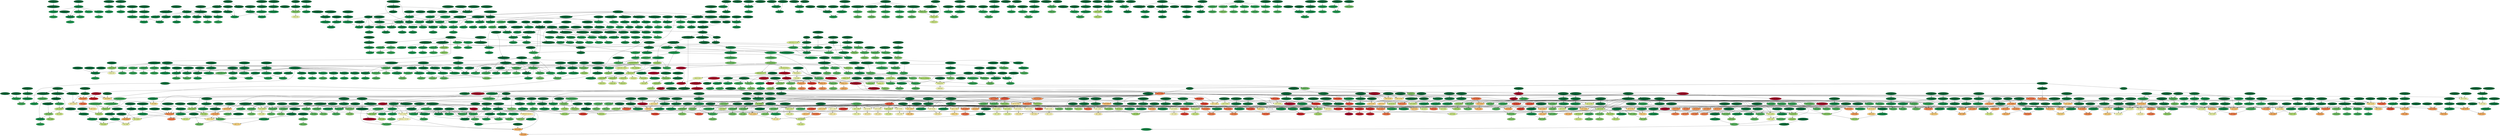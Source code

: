digraph  {
"1801001PD" [fillcolor="#15904c", style=filled];
"1801001E" [fillcolor="#279f53", style=filled];
"1801007PD" [fillcolor="#0b7d42", style=filled];
"1801007E" [fillcolor="#148e4b", style=filled];
"1801009PD" [fillcolor="#138c4a", style=filled];
"1801017PD" [fillcolor="#108647", style=filled];
"1801009E" [fillcolor="#219c52", style=filled];
"1801011PD" [fillcolor="#0b7d42", style=filled];
"1801011E" [fillcolor="#148e4b", style=filled];
"1801015PD" [fillcolor="#118848", style=filled];
"1801015E" [fillcolor="#1b9950", style=filled];
"1801019PD" [fillcolor="#138c4a", style=filled];
"1801017E" [fillcolor="#1b9950", style=filled];
"1801019E" [fillcolor="#219c52", style=filled];
"1801021NPD" [fillcolor="#138c4a", style=filled];
"1801021E" [fillcolor="#15904c", style=filled];
"1801021PD" [fillcolor="#0a7b41", style=filled];
"1801021REC" [fillcolor="#06733d", style=filled];
"1801023NPD" [fillcolor="#138c4a", style=filled];
"1801023E" [fillcolor="#128a49", style=filled];
"1801023PD" [fillcolor="#097940", style=filled];
"1801023REC" [fillcolor="#06733d", style=filled];
"1801027PD" [fillcolor="#07753e", style=filled];
"1805091PD" [fillcolor="#097940", style=filled];
"1805099PD" [fillcolor="#0c7f43", style=filled];
"1801027E" [fillcolor="#118848", style=filled];
"1801033PD" [fillcolor="#097940", style=filled];
"1805071PD" [fillcolor="#0c7f43", style=filled];
"1801027SW" [fillcolor="#006837", style=filled];
"1805049PD" [fillcolor="#07753e", style=filled];
"1801029PD" [fillcolor="#0b7d42", style=filled];
"1802013PD" [fillcolor="#7fc866", style=filled];
"1801029E" [fillcolor="#148e4b", style=filled];
"1801031NPD" [fillcolor="#138c4a", style=filled];
"1801031E" [fillcolor="#17934e", style=filled];
"1801031PD" [fillcolor="#0e8245", style=filled];
"1801031REC" [fillcolor="#06733d", style=filled];
"1801033E" [fillcolor="#128a49", style=filled];
"1802005PD" [fillcolor="#39a758", style=filled];
"1802005E" [fillcolor="#3ca959", style=filled];
"1802007PD" [fillcolor="#18954f", style=filled];
"1802007E" [fillcolor="#199750", style=filled];
"1802009PD" [fillcolor="#1b9950", style=filled];
"1802009E" [fillcolor="#1e9a51", style=filled];
"1802011PD" [fillcolor="#0d8044", style=filled];
"1802011E" [fillcolor="#199750", style=filled];
"1802013E" [fillcolor="#f1f9ac", style=filled];
"1802015PD" [fillcolor="#16914d", style=filled];
"1802015E" [fillcolor="#17934e", style=filled];
"1802019PD" [fillcolor="#128a49", style=filled];
"1802019E" [fillcolor="#138c4a", style=filled];
"1802021PD" [fillcolor="#108647", style=filled];
"1802021E" [fillcolor="#118848", style=filled];
"1802027PD" [fillcolor="#0c7f43", style=filled];
"1802027E" [fillcolor="#0d8044", style=filled];
"1802031NPD" [fillcolor="#138c4a", style=filled];
"1802031E" [fillcolor="#128a49", style=filled];
"1802031PD" [fillcolor="#118848", style=filled];
"1802031REC" [fillcolor="#06733d", style=filled];
"1802033PD" [fillcolor="#15904c", style=filled];
"1802033E" [fillcolor="#16914d", style=filled];
"1802035PD" [fillcolor="#0f8446", style=filled];
"1802035E" [fillcolor="#108647", style=filled];
"1802037PD" [fillcolor="#0c7f43", style=filled];
"1802037E" [fillcolor="#0d8044", style=filled];
"1802041PD" [fillcolor="#118848", style=filled];
"1802041E" [fillcolor="#08773f", style=filled];
"1802043PD" [fillcolor="#138c4a", style=filled];
"1802043E" [fillcolor="#148e4b", style=filled];
"1802053PD" [fillcolor="#138c4a", style=filled];
"1802053E" [fillcolor="#148e4b", style=filled];
"1802055PD" [fillcolor="#0c7f43", style=filled];
"1802055E" [fillcolor="#0d8044", style=filled];
"1802059NPD" [fillcolor="#138c4a", style=filled];
"1802059E" [fillcolor="#06733d", style=filled];
"1802059PD" [fillcolor="#118848", style=filled];
"1802059REC" [fillcolor="#06733d", style=filled];
"1802063PD" [fillcolor="#0f8446", style=filled];
"1802063E" [fillcolor="#108647", style=filled];
"1802067PD" [fillcolor="#118848", style=filled];
"1802067E" [fillcolor="#128a49", style=filled];
"1802069PD" [fillcolor="#118848", style=filled];
"1802089PD" [fillcolor="#0d8044", style=filled];
"1802081PD" [fillcolor="#0e8245", style=filled];
"1802069E" [fillcolor="#06733d", style=filled];
"1802087PD" [fillcolor="#148e4b", style=filled];
"1802077PD" [fillcolor="#15904c", style=filled];
"1802077E" [fillcolor="#16914d", style=filled];
"1802079PD" [fillcolor="#0c7f43", style=filled];
"1802079E" [fillcolor="#0d8044", style=filled];
"1802081NPD" [fillcolor="#138c4a", style=filled];
"1802081E" [fillcolor="#0f8446", style=filled];
"1802081REC" [fillcolor="#06733d", style=filled];
"1802083PD" [fillcolor="#128a49", style=filled];
"1802083E" [fillcolor="#138c4a", style=filled];
"1802085CVP" [fillcolor="#006837", style=filled];
"1802085E" [fillcolor="#148e4b", style=filled];
"1802085NPD" [fillcolor="#138c4a", style=filled];
"1802085PD" [fillcolor="#138c4a", style=filled];
"1802085REC" [fillcolor="#06733d", style=filled];
"1802087E" [fillcolor="#15904c", style=filled];
"1802093IMP" [fillcolor="#097940", style=filled];
"1805093PD" [fillcolor="#1b9950", style=filled];
"1802093PD" [fillcolor="#17934e", style=filled];
"1802093E" [fillcolor="#18954f", style=filled];
"1802097PD" [fillcolor="#16914d", style=filled];
"1802097E" [fillcolor="#17934e", style=filled];
"1802099NPD" [fillcolor="#138c4a", style=filled];
"1802099E" [fillcolor="#fee28f", style=filled];
"1802099PD" [fillcolor="#fee28f", style=filled];
"1802099REC" [fillcolor="#06733d", style=filled];
"1802103PD" [fillcolor="#0c7f43", style=filled];
"1802103E" [fillcolor="#0d8044", style=filled];
"1802105PD" [fillcolor="#118848", style=filled];
"1802105E" [fillcolor="#128a49", style=filled];
"1803007PD" [fillcolor="#2da155", style=filled];
"1803007E" [fillcolor="#30a356", style=filled];
"1803009PD" [fillcolor="#6ec064", style=filled];
"1803009E" [fillcolor="#9bd469", style=filled];
"1803013PD" [fillcolor="#8ccd67", style=filled];
"1803013E" [fillcolor="#f7fcb4", style=filled];
"1803015PD" [fillcolor="#18954f", style=filled];
"1803015E" [fillcolor="#199750", style=filled];
"1803017PD" [fillcolor="#8ccd67", style=filled];
"1803017E" [fillcolor="#8ecf67", style=filled];
"1803019NPD" [fillcolor="#0e8245", style=filled];
"1803019E" [fillcolor="#108647", style=filled];
"1803019PD" [fillcolor="#15904c", style=filled];
"1803025PD" [fillcolor="#30a356", style=filled];
"1803025E" [fillcolor="#33a456", style=filled];
"1803027PD" [fillcolor="#18954f", style=filled];
"1803027E" [fillcolor="#199750", style=filled];
"1803029PD" [fillcolor="#3faa59", style=filled];
"1803029E" [fillcolor="#42ac5a", style=filled];
"1803033GW" [fillcolor="#33a456", style=filled];
"1803033E" [fillcolor="#16914d", style=filled];
"1803033PD" [fillcolor="#39a758", style=filled];
"1803033NPD" [fillcolor="#0d8044", style=filled];
"1803033REC" [fillcolor="#006837", style=filled];
"GWR1803-5-22.08" [fillcolor="#dcf08f", style=filled];
"1803035GW" [fillcolor="#87cb67", style=filled];
"1803035PD" [fillcolor="#a2d76a", style=filled];
"1803035E" [fillcolor="#a5d86a", style=filled];
"1803037PD" [fillcolor="#30a356", style=filled];
"1803037E" [fillcolor="#33a456", style=filled];
"1803039NPD" [fillcolor="#138c4a", style=filled];
"1803039E" [fillcolor="#18954f", style=filled];
"1803039PD" [fillcolor="#18954f", style=filled];
"1803039REC" [fillcolor="#06733d", style=filled];
"1803041IMP" [fillcolor="#3ca959", style=filled];
"1803041PD" [fillcolor="#45ad5b", style=filled];
"1803041E" [fillcolor="#39a758", style=filled];
"1803041KGWB" [fillcolor="#006837", style=filled];
"1803053PD" [fillcolor="#48ae5c", style=filled];
"1803083PD" [fillcolor="#3ca959", style=filled];
"1803047PD" [fillcolor="#30a356", style=filled];
"1803047E" [fillcolor="#33a456", style=filled];
"1803055PD" [fillcolor="#4bb05c", style=filled];
"1803053E" [fillcolor="#4bb05c", style=filled];
"1803055E" [fillcolor="#4eb15d", style=filled];
"1803063PD" [fillcolor="#18954f", style=filled];
"1803063E" [fillcolor="#199750", style=filled];
"1803067PD" [fillcolor="#30a356", style=filled];
"1803067E" [fillcolor="#33a456", style=filled];
"1803069PD" [fillcolor="#f1f9ac", style=filled];
"1803069E" [fillcolor="#f2faae", style=filled];
"1803071GW" [fillcolor="#48ae5c", style=filled];
"1803071PD" [fillcolor="#69be63", style=filled];
"1803071E" [fillcolor="#6bbf64", style=filled];
"1803073GW" [fillcolor="#e5f49b", style=filled];
"1803073PD" [fillcolor="#a50026", style=filled];
"1803073IMP" [fillcolor="#a50026", style=filled];
"GWR1803-5-28" [fillcolor="#a50026", style=filled];
"1803073NPD" [fillcolor="#138c4a", style=filled];
"1803073E" [fillcolor="#a50026", style=filled];
"1803073REC" [fillcolor="#06733d", style=filled];
"1803077PD" [fillcolor="#30a356", style=filled];
"1803077E" [fillcolor="#33a456", style=filled];
"1803079PD" [fillcolor="#30a356", style=filled];
"1803079E" [fillcolor="#33a456", style=filled];
"1803081PD" [fillcolor="#30a356", style=filled];
"1803081E" [fillcolor="#33a456", style=filled];
"1803083GWB" [fillcolor="#006837", style=filled];
"1803083E" [fillcolor="#36a657", style=filled];
"1804001PD" [fillcolor="#36a657", style=filled];
"1804001E" [fillcolor="#36a657", style=filled];
"1804005NPD" [fillcolor="#138c4a", style=filled];
"1804005E" [fillcolor="#4bb05c", style=filled];
"1804005PD" [fillcolor="#4bb05c", style=filled];
"1804005REC" [fillcolor="#06733d", style=filled];
"1804007NPD" [fillcolor="#138c4a", style=filled];
"1804007E" [fillcolor="#249d53", style=filled];
"1804007PD" [fillcolor="#279f53", style=filled];
"1804007REC" [fillcolor="#06733d", style=filled];
"1804009PD" [fillcolor="#118848", style=filled];
"1804009E" [fillcolor="#0f8446", style=filled];
"1804011PD" [fillcolor="#0e8245", style=filled];
"1804011E" [fillcolor="#148e4b", style=filled];
"1804013PD" [fillcolor="#0f8446", style=filled];
"1804013E" [fillcolor="#108647", style=filled];
"1804017PD" [fillcolor="#036e3a", style=filled];
"1804017E" [fillcolor="#04703b", style=filled];
"1804023NPD" [fillcolor="#138c4a", style=filled];
"1804023E" [fillcolor="#0c7f43", style=filled];
"1804023PD" [fillcolor="#026c39", style=filled];
"1804023REC" [fillcolor="#06733d", style=filled];
"1804031NPD" [fillcolor="#138c4a", style=filled];
"1804031E" [fillcolor="#108647", style=filled];
"1804031PD" [fillcolor="#0f8446", style=filled];
"1804031REC" [fillcolor="#06733d", style=filled];
"1804033PD" [fillcolor="#0f8446", style=filled];
"1804033E" [fillcolor="#108647", style=filled];
"1804035PD" [fillcolor="#18954f", style=filled];
"1804035E" [fillcolor="#199750", style=filled];
"1804039PD" [fillcolor="#18954f", style=filled];
"1804039E" [fillcolor="#199750", style=filled];
"1804041PD" [fillcolor="#118848", style=filled];
"1804043PD" [fillcolor="#15904c", style=filled];
"1804041E" [fillcolor="#128a49", style=filled];
"1804043E" [fillcolor="#16914d", style=filled];
"1804051PD" [fillcolor="#0f8446", style=filled];
"1804051E" [fillcolor="#108647", style=filled];
"1804061XF" [fillcolor="#006837", style=filled];
"1804065PD" [fillcolor="#148e4b", style=filled];
"1804063PD" [fillcolor="#0e8245", style=filled];
"1804062PD" [fillcolor="#108647", style=filled];
"1804062E" [fillcolor="#118848", style=filled];
"1804065E" [fillcolor="#15904c", style=filled];
"1804067PD" [fillcolor="#118848", style=filled];
"1804067E" [fillcolor="#128a49", style=filled];
"1804069NPD" [fillcolor="#138c4a", style=filled];
"1804069E" [fillcolor="#108647", style=filled];
"1804069PD" [fillcolor="#0f8446", style=filled];
"1804069REC" [fillcolor="#06733d", style=filled];
"1805001PD" [fillcolor="#c1e57b", style=filled];
"1805047PD" [fillcolor="#c3e67d", style=filled];
"1805013PD" [fillcolor="#a9da6c", style=filled];
"1805029PD" [fillcolor="#c3e67d", style=filled];
"1805001E" [fillcolor="#e2f397", style=filled];
"1805075PD" [fillcolor="#a9da6c", style=filled];
"1805003PD" [fillcolor="#199750", style=filled];
"1805003E" [fillcolor="#87cb67", style=filled];
"1805005NPD" [fillcolor="#138c4a", style=filled];
"1805005E" [fillcolor="#b9e176", style=filled];
"1805005PD" [fillcolor="#93d168", style=filled];
"1805005REC" [fillcolor="#06733d", style=filled];
"1805007PD" [fillcolor="#96d268", style=filled];
"1805007E" [fillcolor="#abdb6d", style=filled];
"1805009NPD" [fillcolor="#138c4a", style=filled];
"1805009E" [fillcolor="#219c52", style=filled];
"1805009PD" [fillcolor="#097940", style=filled];
"1805009REC" [fillcolor="#06733d", style=filled];
"1805011PD" [fillcolor="#08773f", style=filled];
"1805011E" [fillcolor="#199750", style=filled];
"1805013E" [fillcolor="#cbe982", style=filled];
"1805015PD" [fillcolor="#3faa59", style=filled];
"1805015E" [fillcolor="#70c164", style=filled];
"1805017PD" [fillcolor="#097940", style=filled];
"1805017E" [fillcolor="#16914d", style=filled];
"1805019PD" [fillcolor="#0d8044", style=filled];
"1805019E" [fillcolor="#279f53", style=filled];
"1805023PD" [fillcolor="#0a7b41", style=filled];
"1805023E" [fillcolor="#219c52", style=filled];
"1805025NPD" [fillcolor="#138c4a", style=filled];
"1805025E" [fillcolor="#7dc765", style=filled];
"1805025PD" [fillcolor="#48ae5c", style=filled];
"1805039PD" [fillcolor="#54b45f", style=filled];
"1805051PD" [fillcolor="#4bb05c", style=filled];
"1805073PD" [fillcolor="#45ad5b", style=filled];
"1805025REC" [fillcolor="#06733d", style=filled];
"1805027NPD" [fillcolor="#138c4a", style=filled];
"1805027E" [fillcolor="#4eb15d", style=filled];
"1805027PD" [fillcolor="#0d8044", style=filled];
"1805027REC" [fillcolor="#06733d", style=filled];
"1805029NPD" [fillcolor="#138c4a", style=filled];
"1805029E" [fillcolor="#d7ee8a", style=filled];
"1805029REC" [fillcolor="#06733d", style=filled];
"1805031NPD" [fillcolor="#138c4a", style=filled];
"1805031E" [fillcolor="#2aa054", style=filled];
"1805031PD" [fillcolor="#0c7f43", style=filled];
"1805031REC" [fillcolor="#06733d", style=filled];
"1805033PD" [fillcolor="#097940", style=filled];
"1805033E" [fillcolor="#1e9a51", style=filled];
"1805035PD" [fillcolor="#097940", style=filled];
"1805035E" [fillcolor="#1e9a51", style=filled];
"1805039E" [fillcolor="#69be63", style=filled];
"1805043PD" [fillcolor="#016a38", style=filled];
"1805043E" [fillcolor="#138c4a", style=filled];
"1805045PD" [fillcolor="#097940", style=filled];
"1805045E" [fillcolor="#1e9a51", style=filled];
"1805047NPD" [fillcolor="#138c4a", style=filled];
"1805047E" [fillcolor="#c5e67e", style=filled];
"1805047REC" [fillcolor="#06733d", style=filled];
"1805049NPD" [fillcolor="#138c4a", style=filled];
"1805049E" [fillcolor="#199750", style=filled];
"1805049REC" [fillcolor="#06733d", style=filled];
"1805051E" [fillcolor="#7dc765", style=filled];
"1805053PD" [fillcolor="#097940", style=filled];
"1805053E" [fillcolor="#1e9a51", style=filled];
"1805055PD" [fillcolor="#097940", style=filled];
"1805055E" [fillcolor="#1e9a51", style=filled];
"1805057NPD" [fillcolor="#138c4a", style=filled];
"1805057E" [fillcolor="#1e9a51", style=filled];
"1805057PD" [fillcolor="#097940", style=filled];
"1805057REC" [fillcolor="#06733d", style=filled];
"1805059NPD" [fillcolor="#138c4a", style=filled];
"1805059E" [fillcolor="#69be63", style=filled];
"1805059PD" [fillcolor="#36a657", style=filled];
"1805059REC" [fillcolor="#06733d", style=filled];
"1805061NPD" [fillcolor="#138c4a", style=filled];
"1805061E" [fillcolor="#18954f", style=filled];
"1805061PD" [fillcolor="#06733d", style=filled];
"1805061REC" [fillcolor="#06733d", style=filled];
"1805063PD" [fillcolor="#78c565", style=filled];
"1805063E" [fillcolor="#a5d86a", style=filled];
"1805067NPD" [fillcolor="#138c4a", style=filled];
"1805067E" [fillcolor="#219c52", style=filled];
"1805067PD" [fillcolor="#0a7b41", style=filled];
"1805067REC" [fillcolor="#06733d", style=filled];
"1805071E" [fillcolor="#279f53", style=filled];
"1805073NPD" [fillcolor="#138c4a", style=filled];
"1805073E" [fillcolor="#75c465", style=filled];
"1805073REC" [fillcolor="#06733d", style=filled];
"1805075E" [fillcolor="#cdea83", style=filled];
"1805077NPD" [fillcolor="#138c4a", style=filled];
"1805077E" [fillcolor="#219c52", style=filled];
"1805077PD" [fillcolor="#097940", style=filled];
"1805077REC" [fillcolor="#06733d", style=filled];
"1805079PD" [fillcolor="#108647", style=filled];
"1805079E" [fillcolor="#33a456", style=filled];
"1805081NPD" [fillcolor="#4eb15d", style=filled];
"1805081E" [fillcolor="#1b9950", style=filled];
"1805081PD" [fillcolor="#08773f", style=filled];
"1805083NPD" [fillcolor="#138c4a", style=filled];
"1805083E" [fillcolor="#5ab760", style=filled];
"1805083PD" [fillcolor="#2aa054", style=filled];
"1805083REC" [fillcolor="#06733d", style=filled];
"1805085NPD" [fillcolor="#138c4a", style=filled];
"1805085E" [fillcolor="#6ec064", style=filled];
"1805085PD" [fillcolor="#39a758", style=filled];
"1805085REC" [fillcolor="#06733d", style=filled];
"1805087NPD" [fillcolor="#138c4a", style=filled];
"1805087E" [fillcolor="#57b65f", style=filled];
"1805087PD" [fillcolor="#249d53", style=filled];
"1805087REC" [fillcolor="#06733d", style=filled];
"1805089NPD" [fillcolor="#138c4a", style=filled];
"1805089E" [fillcolor="#75c465", style=filled];
"1805089PD" [fillcolor="#42ac5a", style=filled];
"1805095PD" [fillcolor="#219c52", style=filled];
"1805089REC" [fillcolor="#06733d", style=filled];
"1805091E" [fillcolor="#1e9a51", style=filled];
"1805093E" [fillcolor="#51b35e", style=filled];
"1805095NPD" [fillcolor="#138c4a", style=filled];
"1805095E" [fillcolor="#57b65f", style=filled];
"1805095REC" [fillcolor="#06733d", style=filled];
"1805097IMP" [fillcolor="#006837", style=filled];
"1805099E" [fillcolor="#279f53", style=filled];
"1805101PD" [fillcolor="#148e4b", style=filled];
"1805101E" [fillcolor="#3faa59", style=filled];
"1806003PD" [fillcolor="#138c4a", style=filled];
"1806003E" [fillcolor="#249d53", style=filled];
"1806007PD" [fillcolor="#2aa054", style=filled];
"1806007E" [fillcolor="#45ad5b", style=filled];
"1806009PD" [fillcolor="#51b35e", style=filled];
"1806009E" [fillcolor="#6bbf64", style=filled];
"1806011GW" [fillcolor="#8ccd67", style=filled];
"1806011PD" [fillcolor="#bfe47a", style=filled];
"1806011E" [fillcolor="#d1ec86", style=filled];
"1806013NPD" [fillcolor="#138c4a", style=filled];
"1806013E" [fillcolor="#33a456", style=filled];
"1806013PD" [fillcolor="#219c52", style=filled];
"1806013REC" [fillcolor="#06733d", style=filled];
"1806015PD" [fillcolor="#33a456", style=filled];
"1806015E" [fillcolor="#51b35e", style=filled];
"1806017IMP" [fillcolor="#abdb6d", style=filled];
"1806021PD" [fillcolor="#87cb67", style=filled];
"1806023PD" [fillcolor="#3ca959", style=filled];
"1806067PD" [fillcolor="#6ec064", style=filled];
"1806017PD" [fillcolor="#c5e67e", style=filled];
"1806017E" [fillcolor="#d7ee8a", style=filled];
"1806019PD" [fillcolor="#3ca959", style=filled];
"1806019E" [fillcolor="#57b65f", style=filled];
"1806021E" [fillcolor="#89cc67", style=filled];
"1806023NPD" [fillcolor="#138c4a", style=filled];
"1806023E" [fillcolor="#54b45f", style=filled];
"1806023REC" [fillcolor="#06733d", style=filled];
"1806027PD" [fillcolor="#199750", style=filled];
"1806027E" [fillcolor="#36a657", style=filled];
"1806031NPD" [fillcolor="#138c4a", style=filled];
"1806031E" [fillcolor="#6ec064", style=filled];
"1806031PD" [fillcolor="#54b45f", style=filled];
"1806031REC" [fillcolor="#06733d", style=filled];
"1806035NPD" [fillcolor="#138c4a", style=filled];
"1806035E" [fillcolor="#3ca959", style=filled];
"1806035PD" [fillcolor="#219c52", style=filled];
"1806035REC" [fillcolor="#06733d", style=filled];
"1806039PD" [fillcolor="#3ca959", style=filled];
"1806039E" [fillcolor="#57b65f", style=filled];
"1806043PD" [fillcolor="#3ca959", style=filled];
"1806043E" [fillcolor="#57b65f", style=filled];
"1806045PD" [fillcolor="#ecf7a6", style=filled];
"1806045E" [fillcolor="#fafdb8", style=filled];
"1806047PD" [fillcolor="#3ca959", style=filled];
"1806047E" [fillcolor="#57b65f", style=filled];
"1806051PD" [fillcolor="#3ca959", style=filled];
"1806051E" [fillcolor="#57b65f", style=filled];
"1806053PD" [fillcolor="#66bd63", style=filled];
"1806053E" [fillcolor="#7dc765", style=filled];
"1806055PD" [fillcolor="#8ecf67", style=filled];
"1806077PD" [fillcolor="#42ac5a", style=filled];
"1806059NPD" [fillcolor="#138c4a", style=filled];
"1806059E" [fillcolor="#66bd63", style=filled];
"1806059PD" [fillcolor="#4bb05c", style=filled];
"1806059REC" [fillcolor="#06733d", style=filled];
"1806061PD" [fillcolor="#04703b", style=filled];
"1806061E" [fillcolor="#04703b", style=filled];
"1806063PD" [fillcolor="#17934e", style=filled];
"1806063E" [fillcolor="#2da155", style=filled];
"1806065PD" [fillcolor="#128a49", style=filled];
"1806065E" [fillcolor="#1e9a51", style=filled];
"1806067GW" [fillcolor="#33a456", style=filled];
"1806067E" [fillcolor="#84ca66", style=filled];
"1806071NPD" [fillcolor="#138c4a", style=filled];
"1806071E" [fillcolor="#39a758", style=filled];
"1806071PD" [fillcolor="#219c52", style=filled];
"1806071REC" [fillcolor="#06733d", style=filled];
"1806073PD" [fillcolor="#219c52", style=filled];
"1806073E" [fillcolor="#3ca959", style=filled];
"1806075PD" [fillcolor="#3ca959", style=filled];
"1806075E" [fillcolor="#57b65f", style=filled];
"1806077NPD" [fillcolor="#138c4a", style=filled];
"1806077E" [fillcolor="#5db961", style=filled];
"1806077REC" [fillcolor="#06733d", style=filled];
"1806079NPD" [fillcolor="#138c4a", style=filled];
"1806079E" [fillcolor="#36a657", style=filled];
"1806079PD" [fillcolor="#1e9a51", style=filled];
"1806079REC" [fillcolor="#06733d", style=filled];
"1807001PD" [fillcolor="#96d268", style=filled];
"1807001E" [fillcolor="#addc6f", style=filled];
"1807003PD" [fillcolor="#f5fbb2", style=filled];
"1807003E" [fillcolor="#fffcba", style=filled];
"1807005PD" [fillcolor="#57b65f", style=filled];
"1807005E" [fillcolor="#70c164", style=filled];
"1807007GW" [fillcolor="#006837", style=filled];
"1807007PD" [fillcolor="#6ec064", style=filled];
"1807007E" [fillcolor="#84ca66", style=filled];
"1807009PD" [fillcolor="#4eb15d", style=filled];
"1807009E" [fillcolor="#69be63", style=filled];
"1807013NPD" [fillcolor="#138c4a", style=filled];
"1807013E" [fillcolor="#a9da6c", style=filled];
"1807013PD" [fillcolor="#93d168", style=filled];
"1807013REC" [fillcolor="#06733d", style=filled];
"1807015PD" [fillcolor="#f7844e", style=filled];
"1807015E" [fillcolor="#f36b42", style=filled];
"1807019PD" [fillcolor="#3faa59", style=filled];
"1807019E" [fillcolor="#5ab760", style=filled];
"1807021PD" [fillcolor="#57b65f", style=filled];
"1807021E" [fillcolor="#70c164", style=filled];
"1807023NPD" [fillcolor="#138c4a", style=filled];
"1807023E" [fillcolor="#fff2aa", style=filled];
"1807023PD" [fillcolor="#fffbb8", style=filled];
"1807023REC" [fillcolor="#06733d", style=filled];
"1807025NPD" [fillcolor="#138c4a", style=filled];
"1807025E" [fillcolor="#fff2aa", style=filled];
"1807025PD" [fillcolor="#f1f9ac", style=filled];
"1807025REC" [fillcolor="#06733d", style=filled];
"1807027GW" [fillcolor="#006837", style=filled];
"1807367PD" [fillcolor="#42ac5a", style=filled];
"1807169PD" [fillcolor="#66bd63", style=filled];
"1807029BDSL" [fillcolor="#5db961", style=filled];
"1807029PD" [fillcolor="#fa9857", style=filled];
"1807029NPD" [fillcolor="#249d53", style=filled];
"1807029E" [fillcolor="#fba05b", style=filled];
"1807029REC" [fillcolor="#108647", style=filled];
"1807031PD" [fillcolor="#afdd70", style=filled];
"1807031E" [fillcolor="#d5ed88", style=filled];
"1807032NPD" [fillcolor="#138c4a", style=filled];
"1807032E" [fillcolor="#db382b", style=filled];
"1807032PD" [fillcolor="#ed5f3c", style=filled];
"1807032REC" [fillcolor="#06733d", style=filled];
"1807033PD" [fillcolor="#d42d27", style=filled];
"1807033E" [fillcolor="#a50026", style=filled];
"1807034NPD" [fillcolor="#48ae5c", style=filled];
"1807034E" [fillcolor="#f7814c", style=filled];
"1807034PD" [fillcolor="#fdbd6d", style=filled];
"1807034REC" [fillcolor="#219c52", style=filled];
"1807035PD" [fillcolor="#93d168", style=filled];
"1807035E" [fillcolor="#a9da6c", style=filled];
"1807037PD" [fillcolor="#fa9b58", style=filled];
"1807037E" [fillcolor="#f7844e", style=filled];
"1807039PD" [fillcolor="#f99355", style=filled];
"1807039E" [fillcolor="#f67c4a", style=filled];
"1807041BDSL" [fillcolor="#2da155", style=filled];
"1807041PD" [fillcolor="#fdbf6f", style=filled];
"1807041IMP" [fillcolor="#f57547", style=filled];
"1807045E" [fillcolor="#fdfebc", style=filled];
"1807381PD" [fillcolor="#e44c34", style=filled];
"1807397PD" [fillcolor="#fca55d", style=filled];
"1807373PD" [fillcolor="#e75337", style=filled];
"1807398PD" [fillcolor="#f26841", style=filled];
"1807041NPD" [fillcolor="#138c4a", style=filled];
"1807041E" [fillcolor="#fdc574", style=filled];
"1807045PD" [fillcolor="#ebf7a3", style=filled];
"1807043PD" [fillcolor="#fafdb8", style=filled];
"1807141PD" [fillcolor="#fee28f", style=filled];
"1807250PD" [fillcolor="#bfe47a", style=filled];
"1807041REC" [fillcolor="#06733d", style=filled];
"1807043E" [fillcolor="#fff7b2", style=filled];
"1807045NPD" [fillcolor="#138c4a", style=filled];
"1807045REC" [fillcolor="#06733d", style=filled];
"1807047PD" [fillcolor="#fa9b58", style=filled];
"1807047E" [fillcolor="#f7844e", style=filled];
"1807049PD" [fillcolor="#118848", style=filled];
"1807131PD" [fillcolor="#a9da6c", style=filled];
"1807049E" [fillcolor="#1e9a51", style=filled];
"1807051IMP" [fillcolor="#a50026", style=filled];
"1807053PD" [fillcolor="#f98e52", style=filled];
"1807051PD" [fillcolor="#c62027", style=filled];
"1807231PD" [fillcolor="#fff1a8", style=filled];
"1807051XF" [fillcolor="#006837", style=filled];
"1807053E" [fillcolor="#f57547", style=filled];
"1807055GW" [fillcolor="#2da155", style=filled];
"1807337PD" [fillcolor="#89cc67", style=filled];
"1807055PD" [fillcolor="#bde379", style=filled];
"1807055IMP" [fillcolor="#f57547", style=filled];
"1807119PD" [fillcolor="#57b65f", style=filled];
"1807399PD" [fillcolor="#60ba62", style=filled];
"1807255PD" [fillcolor="#fdc574", style=filled];
"1807055NPD" [fillcolor="#138c4a", style=filled];
"1807055E" [fillcolor="#cdea83", style=filled];
"1807057PD" [fillcolor="#51b35e", style=filled];
"1807205PD" [fillcolor="#39a758", style=filled];
"1807247PD" [fillcolor="#6bbf64", style=filled];
"1807155PD" [fillcolor="#60ba62", style=filled];
"1807127PD" [fillcolor="#6bbf64", style=filled];
"1807237PD" [fillcolor="#abdb6d", style=filled];
"1807129PD" [fillcolor="#7ac665", style=filled];
"1807253PD" [fillcolor="#70c164", style=filled];
"1807143PD" [fillcolor="#e0f295", style=filled];
"1807055REC" [fillcolor="#06733d", style=filled];
"1807057NPD" [fillcolor="#138c4a", style=filled];
"1807057E" [fillcolor="#5db961", style=filled];
"1807117PD" [fillcolor="#54b45f", style=filled];
"1807057REC" [fillcolor="#06733d", style=filled];
"1807059NPD" [fillcolor="#148e4b", style=filled];
"1807059E" [fillcolor="#36a657", style=filled];
"1807059PD" [fillcolor="#219c52", style=filled];
"1807063NPD" [fillcolor="#148e4b", style=filled];
"1807063E" [fillcolor="#51b35e", style=filled];
"1807063PD" [fillcolor="#3ca959", style=filled];
"1807065PD" [fillcolor="#4eb15d", style=filled];
"1807065E" [fillcolor="#69be63", style=filled];
"1807067PD" [fillcolor="#c7e77f", style=filled];
"1807067E" [fillcolor="#d9ef8b", style=filled];
"1807069NPD" [fillcolor="#138c4a", style=filled];
"1807069E" [fillcolor="#ecf7a6", style=filled];
"1807069PD" [fillcolor="#dcf08f", style=filled];
"1807069REC" [fillcolor="#06733d", style=filled];
"1807073PD" [fillcolor="#006837", style=filled];
"1807139PD" [fillcolor="#fee08b", style=filled];
"1807375PD" [fillcolor="#f7814c", style=filled];
"1807366PD" [fillcolor="#98d368", style=filled];
"1807075PD" [fillcolor="#e5f49b", style=filled];
"1807075E";
"1807079NPD" [fillcolor="#108647", style=filled];
"1807079E" [fillcolor="#39a758", style=filled];
"1807079PD" [fillcolor="#1e9a51", style=filled];
"1807079REC" [fillcolor="#06733d", style=filled];
"1807081NPD" [fillcolor="#138c4a", style=filled];
"1807081E" [fillcolor="#66bd63", style=filled];
"1807081PD" [fillcolor="#4eb15d", style=filled];
"1807081REC" [fillcolor="#06733d", style=filled];
"1807083GW" [fillcolor="#4bb05c", style=filled];
"1807083PD" [fillcolor="#f67f4b", style=filled];
"1807083IMP" [fillcolor="#006837", style=filled];
"1807245PD" [fillcolor="#daf08d", style=filled];
"1807123PD" [fillcolor="#63bc62", style=filled];
"1807382PD" [fillcolor="#c9e881", style=filled];
"1807085PD" [fillcolor="#42ac5a", style=filled];
"1807085E" [fillcolor="#5db961", style=filled];
"1807087BDSL" [fillcolor="#006837", style=filled];
"1807087PD" [fillcolor="#fcaa5f", style=filled];
"1807087IMP" [fillcolor="#fdbf6f", style=filled];
"1807087NPD" [fillcolor="#138c4a", style=filled];
"1807095NPD" [fillcolor="#148e4b", style=filled];
"1807087E" [fillcolor="#d5ed88", style=filled];
"1807181PD" [fillcolor="#54b45f", style=filled];
"1807277PD" [fillcolor="#fee999", style=filled];
"1807087REC" [fillcolor="#06733d", style=filled];
"1807089PD" [fillcolor="#1b9950", style=filled];
"1807089E" [fillcolor="#36a657", style=filled];
"1807093NPD" [fillcolor="#138c4a", style=filled];
"1807093E" [fillcolor="#e24731", style=filled];
"1807093PD" [fillcolor="#e75337", style=filled];
"1807093REC" [fillcolor="#006837", style=filled];
"1807095GW" [fillcolor="#006837", style=filled];
"1807095PD" [fillcolor="#fdaf62", style=filled];
"1807411PD" [fillcolor="#f99153", style=filled];
"1807095E" [fillcolor="#cbe982", style=filled];
"1807095REC" [fillcolor="#06733d", style=filled];
"1807097NPD" [fillcolor="#138c4a", style=filled];
"1807097E" [fillcolor="#feda86", style=filled];
"1807097PD" [fillcolor="#fdb768", style=filled];
"1807097REC" [fillcolor="#06733d", style=filled];
"1807099NPD" [fillcolor="#138c4a", style=filled];
"1807099E" [fillcolor="#f99153", style=filled];
"1807099PD" [fillcolor="#fb9d59", style=filled];
"1807099REC" [fillcolor="#06733d", style=filled];
"1807103NPD" [fillcolor="#138c4a", style=filled];
"1807103E" [fillcolor="#e24731", style=filled];
"1807103PD" [fillcolor="#ea5739", style=filled];
"1807293PD" [fillcolor="#cbe982", style=filled];
"1807191PD" [fillcolor="#fee491", style=filled];
"1807395PD" [fillcolor="#fdbf6f", style=filled];
"1807103REC" [fillcolor="#06733d", style=filled];
"1807105NPD" [fillcolor="#138c4a", style=filled];
"1807105E" [fillcolor="#fffcba", style=filled];
"1807105PD" [fillcolor="#fffdbc", style=filled];
"1807105REC" [fillcolor="#06733d", style=filled];
"1807109PD" [fillcolor="#fffebe", style=filled];
"1807109E" [fillcolor="#fff3ac", style=filled];
"1807111PD" [fillcolor="#fffdbc", style=filled];
"1807111E" [fillcolor="#fff2aa", style=filled];
"1807113NPD" [fillcolor="#138c4a", style=filled];
"1807113E" [fillcolor="#fee08b", style=filled];
"1807113PD" [fillcolor="#fee797", style=filled];
"1807113REC" [fillcolor="#06733d", style=filled];
"1807115IMP" [fillcolor="#006837", style=filled];
"1807117NPD" [fillcolor="#138c4a", style=filled];
"1807117E" [fillcolor="#57b65f", style=filled];
"1807117REC" [fillcolor="#06733d", style=filled];
"1807119NPD" [fillcolor="#138c4a", style=filled];
"1807119E" [fillcolor="#5ab760", style=filled];
"1807119REC" [fillcolor="#06733d", style=filled];
"1807121PD" [fillcolor="#fbfdba", style=filled];
"1807121E" [fillcolor="#fffbb8", style=filled];
"1807123E" [fillcolor="#7ac665", style=filled];
"1807125PD" [fillcolor="#d42d27", style=filled];
"1807125E" [fillcolor="#c21c27", style=filled];
"1807127E" [fillcolor="#82c966", style=filled];
"1807129NPD" [fillcolor="#138c4a", style=filled];
"1807129E" [fillcolor="#82c966", style=filled];
"1807129REC" [fillcolor="#06733d", style=filled];
"1807131E" [fillcolor="#b3df72", style=filled];
"1807133PD" [fillcolor="#e8f59f", style=filled];
"1807133E" [fillcolor="#eef8a8", style=filled];
"1807135PD" [fillcolor="#4eb15d", style=filled];
"1807135E" [fillcolor="#69be63", style=filled];
"1807137PD" [fillcolor="#8ccd67", style=filled];
"1807137E" [fillcolor="#a5d86a", style=filled];
"1807139E" [fillcolor="#fed07e", style=filled];
"1807141E" [fillcolor="#fed07e", style=filled];
"1807143NPD" [fillcolor="#138c4a", style=filled];
"1807143E" [fillcolor="#e6f59d", style=filled];
"1807143REC" [fillcolor="#06733d", style=filled];
"1807145PD" [fillcolor="#c5e67e", style=filled];
"1807145E" [fillcolor="#cdea83", style=filled];
"1807147NPD" [fillcolor="#138c4a", style=filled];
"1807147E" [fillcolor="#ca2427", style=filled];
"1807147PD" [fillcolor="#d42d27", style=filled];
"1807147REC" [fillcolor="#06733d", style=filled];
"1807149PD" [fillcolor="#fdbd6d", style=filled];
"1807149E" [fillcolor="#fca85e", style=filled];
"1807151PD" [fillcolor="#4eb15d", style=filled];
"1807151E" [fillcolor="#69be63", style=filled];
"1807153PD" [fillcolor="#daf08d", style=filled];
"1807153E" [fillcolor="#e8f59f", style=filled];
"1807155NPD" [fillcolor="#138c4a", style=filled];
"1807155E" [fillcolor="#78c565", style=filled];
"1807155REC" [fillcolor="#06733d", style=filled];
"1807159NPD" [fillcolor="#138c4a", style=filled];
"1807159E" [fillcolor="#fdc372", style=filled];
"1807159PD" [fillcolor="#feca79", style=filled];
"1807159REC" [fillcolor="#06733d", style=filled];
"1807161BDSL" [fillcolor="#2da155", style=filled];
"1807243PD" [fillcolor="#108647", style=filled];
"1807165PD" [fillcolor="#8ecf67", style=filled];
"1807161GW" [fillcolor="#006837", style=filled];
"1807385PD" [fillcolor="#2aa054", style=filled];
"1807221PD" [fillcolor="#06733d", style=filled];
"1807161IMP" [fillcolor="#006837", style=filled];
"1807161PD" [fillcolor="#70c164", style=filled];
"1807161E" [fillcolor="#84ca66", style=filled];
"1807161REC" [fillcolor="#06733d", style=filled];
"1807221NPD" [fillcolor="#0f8446", style=filled];
"1807243NPD" [fillcolor="#07753e", style=filled];
"GWR1807-8-02.01" [fillcolor="#feefa3", style=filled];
"1807161SW" [fillcolor="#118848", style=filled];
"1807163BDSL" [fillcolor="#2da155", style=filled];
"1807163PD" [fillcolor="#fed481", style=filled];
"1807163NPD" [fillcolor="#1e9a51", style=filled];
"1807163E" [fillcolor="#fff0a6", style=filled];
"1807163REC" [fillcolor="#06733d", style=filled];
"1807163SW" [fillcolor="#04703b", style=filled];
"1807165BDSL" [fillcolor="#2da155", style=filled];
"1807165E" [fillcolor="#a5d86a", style=filled];
"1807169E" [fillcolor="#7dc765", style=filled];
"1807173PD" [fillcolor="#e3f399", style=filled];
"1807173E" [fillcolor="#f1f9ac", style=filled];
"1807177PD" [fillcolor="#feea9b", style=filled];
"1807177E" [fillcolor="#fede89", style=filled];
"1807179PD" [fillcolor="#e75337", style=filled];
"1807179E" [fillcolor="#dd3d2d", style=filled];
"1807181E" [fillcolor="#69be63", style=filled];
"1807185NPD" [fillcolor="#138c4a", style=filled];
"1807185E" [fillcolor="#4bb05c", style=filled];
"1807185PD" [fillcolor="#33a456", style=filled];
"1807185REC" [fillcolor="#06733d", style=filled];
"1807187PD" [fillcolor="#ea5739", style=filled];
"1807187E" [fillcolor="#de402e", style=filled];
"1807191E" [fillcolor="#fed481", style=filled];
"1807193PD" [fillcolor="#4eb15d", style=filled];
"1807193E" [fillcolor="#69be63", style=filled];
"1807195PD" [fillcolor="#fece7c", style=filled];
"1807195E" [fillcolor="#fdbd6d", style=filled];
"1807197NPD" [fillcolor="#138c4a", style=filled];
"1807197E" [fillcolor="#daf08d", style=filled];
"1807197PD" [fillcolor="#dcf08f", style=filled];
"1807197REC" [fillcolor="#06733d", style=filled];
"1807199PD" [fillcolor="#d42d27", style=filled];
"1807199E" [fillcolor="#c21c27", style=filled];
"1807203NPD" [fillcolor="#138c4a", style=filled];
"1807203E" [fillcolor="#fffbb8", style=filled];
"1807203PD" [fillcolor="#f8fcb6", style=filled];
"1807203REC" [fillcolor="#06733d", style=filled];
"1807205E" [fillcolor="#57b65f", style=filled];
"1807207NPD" [fillcolor="#138c4a", style=filled];
"1807207E" [fillcolor="#fed27f", style=filled];
"1807207PD" [fillcolor="#fed683", style=filled];
"1807207REC" [fillcolor="#06733d", style=filled];
"1807215NPD" [fillcolor="#138c4a", style=filled];
"1807215E" [fillcolor="#9bd469", style=filled];
"1807215PD" [fillcolor="#87cb67", style=filled];
"1807215REC" [fillcolor="#06733d", style=filled];
"1807217IMP" [fillcolor="#f67a49", style=filled];
"1807317PD" [fillcolor="#51b35e", style=filled];
"1807387PD" [fillcolor="#ea5739", style=filled];
"1807341PD" [fillcolor="#fee797", style=filled];
"1807285PD" [fillcolor="#98d368", style=filled];
"1807377PD" [fillcolor="#f7844e", style=filled];
"1807331PD" [fillcolor="#fffebe", style=filled];
"1807257PD" [fillcolor="#fee695", style=filled];
"1807375IMP" [fillcolor="#f57547", style=filled];
"1807407GWR" [fillcolor="#f98e52", style=filled];
"1807407PD" [fillcolor="#d83128", style=filled];
"1807229PD" [fillcolor="#ea5739", style=filled];
"1807309IMP" [fillcolor="#fa9656", style=filled];
"1807217PD" [fillcolor="#eb5a3a", style=filled];
"GWR1807-4-12" [fillcolor="#a50026", style=filled];
"1807221E" [fillcolor="#0f8446", style=filled];
"1807223PD" [fillcolor="#33a456", style=filled];
"1807223E" [fillcolor="#4eb15d", style=filled];
"1807227NPD" [fillcolor="#138c4a", style=filled];
"1807227E" [fillcolor="#ea5739", style=filled];
"1807227PD" [fillcolor="#d93429", style=filled];
"1807227REC" [fillcolor="#06733d", style=filled];
"1807349PD" [fillcolor="#d3ec87", style=filled];
"1807347PD" [fillcolor="#fffdbc", style=filled];
"1807379PD" [fillcolor="#fa9857", style=filled];
"1807413PD" [fillcolor="#fffdbc", style=filled];
"1807355PD" [fillcolor="#f7814c", style=filled];
"1807233PD" [fillcolor="#fffdbc", style=filled];
"1807329PD" [fillcolor="#fba35c", style=filled];
"1807305PD" [fillcolor="#f47044", style=filled];
"1807417PD" [fillcolor="#fed884", style=filled];
"1807339PD" [fillcolor="#e95538", style=filled];
"1807229E" [fillcolor="#de402e", style=filled];
"1807231E" [fillcolor="#fee593", style=filled];
"1807233NPD" [fillcolor="#138c4a", style=filled];
"1807233E" [fillcolor="#fff3ac", style=filled];
"1807233REC" [fillcolor="#06733d", style=filled];
"1807237NPD" [fillcolor="#138c4a", style=filled];
"1807237E" [fillcolor="#bbe278", style=filled];
"1807237REC" [fillcolor="#06733d", style=filled];
"1807239NPD" [fillcolor="#138c4a", style=filled];
"1807239E" [fillcolor="#fdc776", style=filled];
"1807239PD" [fillcolor="#fecc7b", style=filled];
"1807239REC" [fillcolor="#06733d", style=filled];
"1807241NPD" [fillcolor="#138c4a", style=filled];
"1807241E" [fillcolor="#fdb768", style=filled];
"1807241PD" [fillcolor="#fa9b58", style=filled];
"1807241REC" [fillcolor="#06733d", style=filled];
"1807243E" [fillcolor="#1e9a51", style=filled];
"1807245E" [fillcolor="#e8f59f", style=filled];
"1807246GW" [fillcolor="#4bb05c", style=filled];
"1807246REC" [fillcolor="#006837", style=filled];
"GWR1807-8-01" [fillcolor="#097940", style=filled];
"1807247E" [fillcolor="#84ca66", style=filled];
"1807249NPD" [fillcolor="#138c4a", style=filled];
"1807249E" [fillcolor="#fdbb6c", style=filled];
"1807249PD" [fillcolor="#fa9b58", style=filled];
"1807249REC" [fillcolor="#06733d", style=filled];
"1807269PD" [fillcolor="#7fc866", style=filled];
"1807250E" [fillcolor="#d1ec86", style=filled];
"1807253NPD" [fillcolor="#138c4a", style=filled];
"1807253E" [fillcolor="#82c966", style=filled];
"1807253REC" [fillcolor="#06733d", style=filled];
"1807255NPD" [fillcolor="#138c4a", style=filled];
"1807255E" [fillcolor="#fdb96a", style=filled];
"1807255REC" [fillcolor="#06733d", style=filled];
"1807257E" [fillcolor="#fed884", style=filled];
"1807261PD" [fillcolor="#33a456", style=filled];
"1807261E" [fillcolor="#4eb15d", style=filled];
"1807263PD" [fillcolor="#33a456", style=filled];
"1807263E" [fillcolor="#4eb15d", style=filled];
"1807265NPD" [fillcolor="#138c4a", style=filled];
"1807265E" [fillcolor="#a0d669", style=filled];
"1807265PD" [fillcolor="#87cb67", style=filled];
"1807265REC" [fillcolor="#06733d", style=filled];
"1807267PD" [fillcolor="#148e4b", style=filled];
"1807267E" [fillcolor="#279f53", style=filled];
"1807269BDSL" [fillcolor="#016a38", style=filled];
"1807269E" [fillcolor="#96d268", style=filled];
"1807273NPD" [fillcolor="#138c4a", style=filled];
"1807273E" [fillcolor="#b3df72", style=filled];
"1807273PD" [fillcolor="#fee695", style=filled];
"1807273REC" [fillcolor="#06733d", style=filled];
"1807275PD" [fillcolor="#fa9b58", style=filled];
"1807275E" [fillcolor="#f7844e", style=filled];
"1807277NPD" [fillcolor="#138c4a", style=filled];
"1807277E" [fillcolor="#fed884", style=filled];
"1807277REC" [fillcolor="#06733d", style=filled];
"1807279NPD" [fillcolor="#138c4a", style=filled];
"1807279E" [fillcolor="#48ae5c", style=filled];
"1807279PD" [fillcolor="#30a356", style=filled];
"1807279REC" [fillcolor="#06733d", style=filled];
"1807283NPD" [fillcolor="#138c4a", style=filled];
"1807283E" [fillcolor="#d9ef8b", style=filled];
"1807283PD" [fillcolor="#fa9b58", style=filled];
"1807283REC" [fillcolor="#06733d", style=filled];
"1807285NPD" [fillcolor="#138c4a", style=filled];
"1807285E" [fillcolor="#addc6f", style=filled];
"1807285REC" [fillcolor="#06733d", style=filled];
"1807289NPD" [fillcolor="#249d53", style=filled];
"1807289E" [fillcolor="#f57748", style=filled];
"1807289PD" [fillcolor="#f88c51", style=filled];
"1807289REC" [fillcolor="#06733d", style=filled];
"1807291PD" [fillcolor="#33a456", style=filled];
"1807291E" [fillcolor="#4eb15d", style=filled];
"1807293E" [fillcolor="#dcf08f", style=filled];
"1807299PD" [fillcolor="#6bbf64", style=filled];
"1807299E" [fillcolor="#82c966", style=filled];
"1807301PD" [fillcolor="#a50026", style=filled];
"GWR1807-8-02.07" [fillcolor="#a50026", style=filled];
"1807419PD" [fillcolor="#fdb96a", style=filled];
"1807409PD" [fillcolor="#ddf191", style=filled];
"1807301E" [fillcolor="#a50026", style=filled];
"1807303NPD" [fillcolor="#138c4a", style=filled];
"1807303E" [fillcolor="#42ac5a", style=filled];
"1807303PD" [fillcolor="#279f53", style=filled];
"1807303REC" [fillcolor="#06733d", style=filled];
"1807305NPD" [fillcolor="#138c4a", style=filled];
"1807305E" [fillcolor="#f88950", style=filled];
"1807305REC" [fillcolor="#06733d", style=filled];
"1807307NPD" [fillcolor="#138c4a", style=filled];
"1807307E" [fillcolor="#fdb567", style=filled];
"1807307PD" [fillcolor="#fdb768", style=filled];
"1807307REC" [fillcolor="#06733d", style=filled];
"1807309PD" [fillcolor="#fba05b", style=filled];
"1807311PD" [fillcolor="#82c966", style=filled];
"1807335PD" [fillcolor="#e5f49b", style=filled];
"1807401PD" [fillcolor="#fee18d", style=filled];
"1807389PD" [fillcolor="#fa9b58", style=filled];
"1807391PD" [fillcolor="#fa9b58", style=filled];
"1807309E" [fillcolor="#f8864f", style=filled];
"1807311NPD" [fillcolor="#138c4a", style=filled];
"1807311E" [fillcolor="#91d068", style=filled];
"1807311REC" [fillcolor="#06733d", style=filled];
"1807315PD" [fillcolor="#4eb15d", style=filled];
"1807315E" [fillcolor="#69be63", style=filled];
"1807317E" [fillcolor="#57b65f", style=filled];
"1807321NPD" [fillcolor="#138c4a", style=filled];
"1807321E" [fillcolor="#73c264", style=filled];
"1807321PD" [fillcolor="#73c264", style=filled];
"1807321REC" [fillcolor="#06733d", style=filled];
"1807323IMP" [fillcolor="#a50026", style=filled];
"1810001PD" [fillcolor="#98d368", style=filled];
"1807323PD" [fillcolor="#fffdbc", style=filled];
"GWR1807-8-02.08" [fillcolor="#fffdbc", style=filled];
"1807329NPD" [fillcolor="#138c4a", style=filled];
"1807329E" [fillcolor="#fdb163", style=filled];
"1807329REC" [fillcolor="#06733d", style=filled];
"1807331NPD" [fillcolor="#138c4a", style=filled];
"1807331E" [fillcolor="#fff3ac", style=filled];
"1807331REC" [fillcolor="#06733d", style=filled];
"1807335NPD" [fillcolor="#138c4a", style=filled];
"1807335E" [fillcolor="#ecf7a6", style=filled];
"1807335REC" [fillcolor="#06733d", style=filled];
"1807337NPD" [fillcolor="#138c4a", style=filled];
"1807337E" [fillcolor="#96d268", style=filled];
"1807337REC" [fillcolor="#06733d", style=filled];
"1807339NPD" [fillcolor="#138c4a", style=filled];
"1807339E" [fillcolor="#f36b42", style=filled];
"1807339REC" [fillcolor="#06733d", style=filled];
"1807341NPD" [fillcolor="#a50026", style=filled];
"1807341E" [fillcolor="#fed481", style=filled];
"1807347E" [fillcolor="#fff2aa", style=filled];
"1807349E" [fillcolor="#e2f397", style=filled];
"1807351GW" [fillcolor="#fee08b", style=filled];
"1807351PD" [fillcolor="#feda86", style=filled];
"1807351E" [fillcolor="#fec877", style=filled];
"1807355NPD" [fillcolor="#138c4a", style=filled];
"1807355E" [fillcolor="#f7844e", style=filled];
"1807355REC" [fillcolor="#06733d", style=filled];
"1807357PD" [fillcolor="#33a456", style=filled];
"1807357E" [fillcolor="#4eb15d", style=filled];
"1807361PD" [fillcolor="#51b35e", style=filled];
"1807361E" [fillcolor="#6bbf64", style=filled];
"1807366E" [fillcolor="#bfe47a", style=filled];
"1807367E" [fillcolor="#73c264", style=filled];
"1807373E" [fillcolor="#dd3d2d", style=filled];
"1807375BDSL" [fillcolor="#2da155", style=filled];
"1807375E" [fillcolor="#f26841", style=filled];
"1807403PD" [fillcolor="#f8864f", style=filled];
"1807377NPD" [fillcolor="#138c4a", style=filled];
"1807377E" [fillcolor="#fed27f", style=filled];
"1807377REC" [fillcolor="#06733d", style=filled];
"1807379GW" [fillcolor="#006837", style=filled];
"1807379NPD" [fillcolor="#138c4a", style=filled];
"1807379E" [fillcolor="#fdb365", style=filled];
"1807379REC" [fillcolor="#06733d", style=filled];
"1807379SW" [fillcolor="#006837", style=filled];
"1807381NPD" [fillcolor="#138c4a", style=filled];
"1807381E" [fillcolor="#fdaf62", style=filled];
"1807381REC" [fillcolor="#06733d", style=filled];
"1807382E" [fillcolor="#daf08d", style=filled];
"1807383GW" [fillcolor="#006837", style=filled];
"1807383PD" [fillcolor="#33a456", style=filled];
"1807385E" [fillcolor="#45ad5b", style=filled];
"1807389E" [fillcolor="#f7844e", style=filled];
"1807391NPD" [fillcolor="#138c4a", style=filled];
"1807391E" [fillcolor="#f7844e", style=filled];
"1807391REC" [fillcolor="#06733d", style=filled];
"1807395E" [fillcolor="#fdad60", style=filled];
"1807397NPD" [fillcolor="#138c4a", style=filled];
"1807397E" [fillcolor="#fba35c", style=filled];
"1807397REC" [fillcolor="#06733d", style=filled];
"1807398NPD" [fillcolor="#138c4a", style=filled];
"1807398E" [fillcolor="#e75337", style=filled];
"1807398REC" [fillcolor="#06733d", style=filled];
"1807399NPD" [fillcolor="#138c4a", style=filled];
"1807399E" [fillcolor="#70c164", style=filled];
"1807399REC" [fillcolor="#06733d", style=filled];
"1807401E" [fillcolor="#fed07e", style=filled];
"1807403E" [fillcolor="#f47044", style=filled];
"1807407BDSL" [fillcolor="#006837", style=filled];
"1807407NPD" [fillcolor="#feeda1", style=filled];
"1807407E" [fillcolor="#fdbb6c", style=filled];
"1807407REC" [fillcolor="#06733d", style=filled];
"1807409E" [fillcolor="#ebf7a3", style=filled];
"1807411GWR" [fillcolor="#006837", style=filled];
"1807411NPD" [fillcolor="#138c4a", style=filled];
"1807411E" [fillcolor="#f67c4a", style=filled];
"1807411REC" [fillcolor="#06733d", style=filled];
"1807413E" [fillcolor="#fff2aa", style=filled];
"1807415NPD" [fillcolor="#138c4a", style=filled];
"1807415E" [fillcolor="#4eb15d", style=filled];
"1807415PD" [fillcolor="#33a456", style=filled];
"1807415REC" [fillcolor="#06733d", style=filled];
"1807417E" [fillcolor="#fdc776", style=filled];
"1807419GW" [fillcolor="#45ad5b", style=filled];
"1807419NPD" [fillcolor="#138c4a", style=filled];
"1807419E" [fillcolor="#fdb163", style=filled];
"1807419REC" [fillcolor="#06733d", style=filled];
"1808001PD" [fillcolor="#118848", style=filled];
"1808001E" [fillcolor="#0b7d42", style=filled];
"1808003PD" [fillcolor="#118848", style=filled];
"1808003E" [fillcolor="#128a49", style=filled];
"1808005PD" [fillcolor="#0b7d42", style=filled];
"1808005E" [fillcolor="#0c7f43", style=filled];
"1808009PD" [fillcolor="#0b7d42", style=filled];
"1808009E" [fillcolor="#0c7f43", style=filled];
"1808011PD" [fillcolor="#0b7d42", style=filled];
"1808011E" [fillcolor="#0c7f43", style=filled];
"1809001PD" [fillcolor="#279f53", style=filled];
"1809001E" [fillcolor="#45ad5b", style=filled];
"1809003IMP" [fillcolor="#af0926", style=filled];
"1809003E" [fillcolor="#a50026", style=filled];
"1809003PD" [fillcolor="#a50026", style=filled];
"1809011PD" [fillcolor="#fdaf62", style=filled];
"1809033PD" [fillcolor="#6bbf64", style=filled];
"1809031PD" [fillcolor="#fca55d", style=filled];
"1809023PD" [fillcolor="#db382b", style=filled];
"1809005PD" [fillcolor="#3faa59", style=filled];
"1809005E" [fillcolor="#45ad5b", style=filled];
"1809011E" [fillcolor="#fa9857", style=filled];
"1809013PD" [fillcolor="#a50026", style=filled];
"1809021PD" [fillcolor="#54b45f", style=filled];
"1809013E" [fillcolor="#a50026", style=filled];
"1809015PD" [fillcolor="#45ad5b", style=filled];
"1809015E" [fillcolor="#7dc765", style=filled];
"1809017PD" [fillcolor="#279f53", style=filled];
"1809017E" [fillcolor="#45ad5b", style=filled];
"1809019PD" [fillcolor="#279f53", style=filled];
"1809019E" [fillcolor="#45ad5b", style=filled];
"1809021E" [fillcolor="#6ec064", style=filled];
"1809023E" [fillcolor="#ca2427", style=filled];
"1809025NPD" [fillcolor="#138c4a", style=filled];
"1809025E" [fillcolor="#219c52", style=filled];
"1809025PD" [fillcolor="#138c4a", style=filled];
"1809025REC" [fillcolor="#06733d", style=filled];
"1809027PD" [fillcolor="#fdc776", style=filled];
"1809027E" [fillcolor="#fdb365", style=filled];
"1809029PD" [fillcolor="#279f53", style=filled];
"1809029E" [fillcolor="#45ad5b", style=filled];
"1809031E" [fillcolor="#f98e52", style=filled];
"1809033E" [fillcolor="#82c966", style=filled];
"1809039PD" [fillcolor="#279f53", style=filled];
"1809039E" [fillcolor="#45ad5b", style=filled];
"1810001E" [fillcolor="#9bd469", style=filled];
"1810003PD" [fillcolor="#219c52", style=filled];
"1810003E" [fillcolor="#249d53", style=filled];
"1810007PD" [fillcolor="#138c4a", style=filled];
"1810007E" [fillcolor="#148e4b", style=filled];
"1810009PD" [fillcolor="#138c4a", style=filled];
"1810009E" [fillcolor="#148e4b", style=filled];
"1810011PD" [fillcolor="#3ca959", style=filled];
"1810011E" [fillcolor="#3faa59", style=filled];
"1810013PD" [fillcolor="#6ec064", style=filled];
"1810013E" [fillcolor="#70c164", style=filled];
"1810015NPD" [fillcolor="#138c4a", style=filled];
"1810015E" [fillcolor="#fcaa5f", style=filled];
"1810015PD" [fillcolor="#f67f4b", style=filled];
"1810015REC" [fillcolor="#06733d", style=filled];
"1810017PD" [fillcolor="#138c4a", style=filled];
"1810017E" [fillcolor="#148e4b", style=filled];
"1810019PD" [fillcolor="#87cb67", style=filled];
"1810019E" [fillcolor="#89cc67", style=filled];
"1810021IMP" [fillcolor="#04703b", style=filled];
"1810023PD" [fillcolor="#138c4a", style=filled];
"1810023E" [fillcolor="#148e4b", style=filled];
"1810025PD" [fillcolor="#3ca959", style=filled];
"1810025E" [fillcolor="#3faa59", style=filled];
"1810027PD" [fillcolor="#219c52", style=filled];
"1810027E" [fillcolor="#249d53", style=filled];
"1810029PD" [fillcolor="#219c52", style=filled];
"1810029E" [fillcolor="#249d53", style=filled];
"1810035PD" [fillcolor="#219c52", style=filled];
"1810035E" [fillcolor="#249d53", style=filled];
CRK_LYTL [fillcolor="#006837", style=filled];
CVP_CACHM [fillcolor="#006837", style=filled];
CVP_CCC [fillcolor="#006837", style=filled];
CVP_Flsm [fillcolor="#006837", style=filled];
CVP_SFBayDelta [fillcolor="#006837", style=filled];
"SW_CVP-DMC" [fillcolor="#006837", style=filled];
CVP_SLNO [fillcolor="#006837", style=filled];
Solano_ID [fillcolor="#006837", style=filled];
DSL1806011 [fillcolor="#006837", style=filled];
DSL1806045 [fillcolor="#006837", style=filled];
ECCIDXF [fillcolor="#006837", style=filled];
FRES_ID [fillcolor="#006837", style=filled];
GW1801027 [fillcolor="#006837", style=filled];
"GW1801-1-01" [fillcolor="#006837", style=filled];
"GW1801-1-08" [fillcolor="#006837", style=filled];
"GW1801-1-08.01" [fillcolor="#006837", style=filled];
"GW1801-1-09" [fillcolor="#006837", style=filled];
"GW1801-1-10" [fillcolor="#006837", style=filled];
"GW1801-1-52" [fillcolor="#006837", style=filled];
"GW1801-1-55" [fillcolor="#006837", style=filled];
"GW1801-1-55.01" [fillcolor="#006837", style=filled];
"GW1801-1-60" [fillcolor="#006837", style=filled];
GW1802013 [fillcolor="#006837", style=filled];
GW1802067 [fillcolor="#006837", style=filled];
GW1802069 [fillcolor="#006837", style=filled];
"GW1802-5-21" [fillcolor="#006837", style=filled];
"GW1802-5-21.62" [fillcolor="#006837", style=filled];
"GW1802-5-21.52" [fillcolor="#006837", style=filled];
"GW1802-5-21.61" [fillcolor="#006837", style=filled];
"GW1802-5-21.60" [fillcolor="#006837", style=filled];
"GW1802-5-21.66" [fillcolor="#006837", style=filled];
"GW1802-5-21.58" [fillcolor="#006837", style=filled];
"GW1802-5-21.67" [fillcolor="#006837", style=filled];
"GW1802-5-21.64" [fillcolor="#006837", style=filled];
"GW1802-5-21.65" [fillcolor="#006837", style=filled];
"GW1803-5-22" [fillcolor="#006837", style=filled];
"GW1804-5-22.15" [fillcolor="#006837", style=filled];
"GW1803-5-22.12" [fillcolor="#006837", style=filled];
"GW1803-5-22.11" [fillcolor="#006837", style=filled];
"GW1803-5-22.08" [fillcolor="#006837", style=filled];
"GW1803-5-22.14" [fillcolor="#006837", style=filled];
"GW1803-5-27" [fillcolor="#006837", style=filled];
"GW1803-5-28" [fillcolor="#006837", style=filled];
GW1804005 [fillcolor="#006837", style=filled];
GW1804067 [fillcolor="#006837", style=filled];
"GW1804-5-22" [fillcolor="#006837", style=filled];
"GW1804-5-22.07" [fillcolor="#006837", style=filled];
"GW1804-5-22.06" [fillcolor="#006837", style=filled];
"GW1804-5-22.01" [fillcolor="#006837", style=filled];
"GW1804-5-22.04" [fillcolor="#006837", style=filled];
"GW1804-5-22.03" [fillcolor="#006837", style=filled];
"GW1804-5-22.02" [fillcolor="#006837", style=filled];
"GW1805-2-01" [fillcolor="#006837", style=filled];
"GW1805-2-02" [fillcolor="#006837", style=filled];
"GW1805-2-02.02" [fillcolor="#006837", style=filled];
"GW1805-2-04" [fillcolor="#006837", style=filled];
"GW1805-2-09" [fillcolor="#006837", style=filled];
"GW1805-2-09.03" [fillcolor="#006837", style=filled];
"GW1805-2-09.01" [fillcolor="#006837", style=filled];
"GW1805-2-09.02" [fillcolor="#006837", style=filled];
"GW1805-2-10" [fillcolor="#006837", style=filled];
"GW1805-2-22" [fillcolor="#006837", style=filled];
"GW1805-2-31" [fillcolor="#006837", style=filled];
"GW1805-2-32" [fillcolor="#006837", style=filled];
"GW1805-2-35" [fillcolor="#006837", style=filled];
GW1806023 [fillcolor="#006837", style=filled];
GW1806045 [fillcolor="#006837", style=filled];
GW1806063 [fillcolor="#006837", style=filled];
GW1806065 [fillcolor="#006837", style=filled];
"GW1806-3-01" [fillcolor="#006837", style=filled];
"GW1806-3-02" [fillcolor="#006837", style=filled];
"GW1806-3-03" [fillcolor="#006837", style=filled];
"GW1806-3-03.04" [fillcolor="#006837", style=filled];
"GW1806-3-03.01" [fillcolor="#006837", style=filled];
"GW1806-3-04" [fillcolor="#006837", style=filled];
"GW1806-3-04.05" [fillcolor="#006837", style=filled];
"GW1806-3-04.04" [fillcolor="#006837", style=filled];
"GW1806-3-04.06" [fillcolor="#006837", style=filled];
"GW1806-3-04.08" [fillcolor="#006837", style=filled];
"GW1806-3-04.02" [fillcolor="#006837", style=filled];
"GW1806-3-12" [fillcolor="#006837", style=filled];
"GW1806-3-17" [fillcolor="#006837", style=filled];
"GW1806-3-18" [fillcolor="#006837", style=filled];
"GW1806-3-27" [fillcolor="#006837", style=filled];
"GW1806-3-36" [fillcolor="#006837", style=filled];
GW1807032 [fillcolor="#006837", style=filled];
GW1807049 [fillcolor="#006837", style=filled];
GW1807063 [fillcolor="#006837", style=filled];
GW1807087b [fillcolor="#006837", style=filled];
GW1807087c [fillcolor="#006837", style=filled];
GW1807131 [fillcolor="#006837", style=filled];
GW1807203a [fillcolor="#006837", style=filled];
GW1807285b [fillcolor="#006837", style=filled];
GW1807285c [fillcolor="#006837", style=filled];
GW1807305 [fillcolor="#006837", style=filled];
GW1807307b [fillcolor="#006837", style=filled];
GW1807317a [fillcolor="#006837", style=filled];
GW1807317b [fillcolor="#006837", style=filled];
GW1807319 [fillcolor="#006837", style=filled];
"1807319PD" [fillcolor="#69be63", style=filled];
GW1807335 [fillcolor="#006837", style=filled];
GW1807339 [fillcolor="#006837", style=filled];
GW1807355 [fillcolor="#006837", style=filled];
"GW1807-4-04" [fillcolor="#006837", style=filled];
"GW1807-4-04.07" [fillcolor="#006837", style=filled];
"GW1807-4-04.03" [fillcolor="#006837", style=filled];
"GW1807-4-04.02" [fillcolor="#006837", style=filled];
"GW1807-4-06" [fillcolor="#006837", style=filled];
"GW1807-4-08" [fillcolor="#006837", style=filled];
"GW1807-4-09" [fillcolor="#006837", style=filled];
"GW1807-4-11" [fillcolor="#006837", style=filled];
"GW1807-4-11.02" [fillcolor="#006837", style=filled];
"GW1807-4-11.03" [fillcolor="#006837", style=filled];
"GW1807-4-11.04" [fillcolor="#006837", style=filled];
GW1807411a [fillcolor="#006837", style=filled];
"GW1807-4-12" [fillcolor="#006837", style=filled];
"GW1807-4-13" [fillcolor="#006837", style=filled];
"GW1807-4-23" [fillcolor="#006837", style=filled];
"GW1807-8-01" [fillcolor="#006837", style=filled];
"GW1807-8-02" [fillcolor="#006837", style=filled];
"GW1807-8-02.02" [fillcolor="#006837", style=filled];
"GW1807-8-02.07" [fillcolor="#006837", style=filled];
"GW1807-8-02.03" [fillcolor="#006837", style=filled];
"GW1807-8-02.08" [fillcolor="#006837", style=filled];
"GW1807-8-02.04" [fillcolor="#006837", style=filled];
"GW1807-8-02.06" [fillcolor="#006837", style=filled];
"GW1807-8-02.01" [fillcolor="#006837", style=filled];
"GW1807-8-04" [fillcolor="#006837", style=filled];
"GW1807-8-05" [fillcolor="#006837", style=filled];
"GW1807-8-09" [fillcolor="#006837", style=filled];
"GW1807-9-01" [fillcolor="#006837", style=filled];
"GW1807-9-05" [fillcolor="#006837", style=filled];
"GW1807-9-07" [fillcolor="#006837", style=filled];
"GW1807-9-16" [fillcolor="#006837", style=filled];
GW1808001 [fillcolor="#006837", style=filled];
GW1808011 [fillcolor="#006837", style=filled];
"GW1808-6-05" [fillcolor="#006837", style=filled];
"GW1808-6-05.03" [fillcolor="#006837", style=filled];
"GW1808-6-05.02" [fillcolor="#006837", style=filled];
"GW1808-6-05.01" [fillcolor="#006837", style=filled];
GW1809021 [fillcolor="#006837", style=filled];
GW1809025 [fillcolor="#006837", style=filled];
"GW1809-6-42" [fillcolor="#006837", style=filled];
"GW1809-6-44" [fillcolor="#006837", style=filled];
"GW1809-6-54" [fillcolor="#006837", style=filled];
"GW1810-7-12" [fillcolor="#006837", style=filled];
"GW1810-7-21" [fillcolor="#006837", style=filled];
"GW1810-7-21.04" [fillcolor="#006837", style=filled];
"GW1810-7-21.03" [fillcolor="#006837", style=filled];
"GW1810-7-21.01" [fillcolor="#006837", style=filled];
"GW1810-7-22" [fillcolor="#006837", style=filled];
"GW1810-7-23" [fillcolor="#006837", style=filled];
"GW1810-7-38" [fillcolor="#006837", style=filled];
"GW1810-7-62" [fillcolor="#006837", style=filled];
"GWR1803-5-27" [fillcolor="#bbe278", style=filled];
"GWR1805-2-09.01" [fillcolor="#dcf08f", style=filled];
"GWR1805-2-35" [fillcolor="#5ab760", style=filled];
"GWR1806-3-04.08" [fillcolor="#006837", style=filled];
"GWR1806-3-12" [fillcolor="#30a356", style=filled];
"GWR1807-4-23" [fillcolor="#a50026", style=filled];
"GWR1807-8-02.06" [fillcolor="#a50026", style=filled];
IMP1802059 [fillcolor="#006837", style=filled];
IMP1805079 [fillcolor="#006837", style=filled];
IMP1806023 [fillcolor="#006837", style=filled];
IMP1807246 [fillcolor="#006837", style=filled];
IMP1807303 [fillcolor="#006837", style=filled];
IMP1807385 [fillcolor="#006837", style=filled];
IMP1807398 [fillcolor="#006837", style=filled];
LK_BRYSA [fillcolor="#006837", style=filled];
Lk_CLEAR [fillcolor="#006837", style=filled];
XF1802013 [fillcolor="#04703b", style=filled];
LK_HENESY [fillcolor="#006837", style=filled];
Lk_OrovilleSWP [fillcolor="#006837", style=filled];
SW1802SWP01 [fillcolor="#006837", style=filled];
LK_ShastaCVP [fillcolor="#006837", style=filled];
R_Sacramento [fillcolor="#006837", style=filled];
LK_TAHO [fillcolor="#006837", style=filled];
LK_TrinityCVP [fillcolor="#006837", style=filled];
PGE_SFSR [fillcolor="#006837", style=filled];
R_American [fillcolor="#006837", style=filled];
R_AmericanMFRK [fillcolor="#006837", style=filled];
R_AmericanNFRK [fillcolor="#006837", style=filled];
RES_Flsm [fillcolor="#006837", style=filled];
R_AmericanSFRK [fillcolor="#006837", style=filled];
R_Calaveras [fillcolor="#006837", style=filled];
R_SanJoaquin [fillcolor="#006837", style=filled];
R_CARMEL [fillcolor="#006837", style=filled];
R_COLORADO [fillcolor="#006837", style=filled];
SW_AAC [fillcolor="#04703b", style=filled];
XF_CRAxAAC [fillcolor="#006837", style=filled];
SW_CRA [fillcolor="#006837", style=filled];
R_Feather [fillcolor="#006837", style=filled];
R_Kings [fillcolor="#006837", style=filled];
XF1803019 [fillcolor="#04703b", style=filled];
R_Mokelumn [fillcolor="#006837", style=filled];
RES1805031 [fillcolor="#006837", style=filled];
R_RUSSIAN [fillcolor="#006837", style=filled];
SW1801031 [fillcolor="#006837", style=filled];
SFBayDelta [fillcolor="#006837", style=filled];
R_SantaAna [fillcolor="#006837", style=filled];
R_Stanislaus [fillcolor="#006837", style=filled];
RES_CVPNMEL [fillcolor="#006837", style=filled];
R_Tuolumn [fillcolor="#006837", style=filled];
RES1805081 [fillcolor="#006837", style=filled];
RES_1805085 [fillcolor="#006837", style=filled];
RES_1809021 [fillcolor="#006837", style=filled];
RES_CACHM [fillcolor="#006837", style=filled];
RES_DELVALL [fillcolor="#006837", style=filled];
RES_MLRTN [fillcolor="#006837", style=filled];
SW_CVPFKC [fillcolor="#006837", style=filled];
Res_PGElec [fillcolor="#006837", style=filled];
RES1802011 [fillcolor="#006837", style=filled];
RES1802069 [fillcolor="#006837", style=filled];
RES1804009 [fillcolor="#006837", style=filled];
RES1804061 [fillcolor="#006837", style=filled];
RES1805007 [fillcolor="#006837", style=filled];
RES1805067 [fillcolor="#006837", style=filled];
SW1805081SYS [fillcolor="#006837", style=filled];
RES1805089 [fillcolor="#006837", style=filled];
RES1806063 [fillcolor="#006837", style=filled];
RES1807023 [fillcolor="#006837", style=filled];
RES1807049 [fillcolor="#006837", style=filled];
RES1807095 [fillcolor="#006837", style=filled];
RES1807163 [fillcolor="#006837", style=filled];
RES1807311 [fillcolor="#006837", style=filled];
RES1807349 [fillcolor="#006837", style=filled];
RES1807401 [fillcolor="#006837", style=filled];
SWP_SFBayDelta [fillcolor="#006837", style=filled];
SLO_Co_FCWCD [fillcolor="#abdb6d", style=filled];
SolanoIDExp [fillcolor="#006837", style=filled];
STW1807341 [fillcolor="#006837", style=filled];
"SW_CVP-CoTracy" [fillcolor="#016a38", style=filled];
"SW_CVP-Coyot" [fillcolor="#6ec064", style=filled];
"SW_CVP-ONL" [fillcolor="#0e8245", style=filled];
"SW_CVP-DosAmigos" [fillcolor="#118848", style=filled];
"SW_CVP-Coalinga" [fillcolor="#1b9950", style=filled];
"SW_CVP-Gianelli" [fillcolor="#118848", style=filled];
"SW_CVP-Pacheco" [fillcolor="#42ac5a", style=filled];
"SW_CVP-Tracy" [fillcolor="#006837", style=filled];
SW1801015 [fillcolor="#006837", style=filled];
SW1802031 [fillcolor="#006837", style=filled];
SW1802041 [fillcolor="#006837", style=filled];
SW1802043 [fillcolor="#006837", style=filled];
SW1802059 [fillcolor="#006837", style=filled];
SW1802067a [fillcolor="#006837", style=filled];
SW1802067b [fillcolor="#006837", style=filled];
SW1802105 [fillcolor="#006837", style=filled];
SW1802SWP03 [fillcolor="#006837", style=filled];
SW1802SWP02 [fillcolor="#006837", style=filled];
SW1802SWP04 [fillcolor="#006837", style=filled];
SW1805SWP05 [fillcolor="#0e8245", style=filled];
SW1803009 [fillcolor="#006837", style=filled];
SW1803013 [fillcolor="#006837", style=filled];
SW1803SWP11 [fillcolor="#219c52", style=filled];
SW1803SWP12 [fillcolor="#30a356", style=filled];
SW1803SWP13 [fillcolor="#30a356", style=filled];
SW1803SWP14 [fillcolor="#30a356", style=filled];
SW1806SWP15 [fillcolor="#30a356", style=filled];
SW1803SWP16 [fillcolor="#219c52", style=filled];
SW1803SWP17 [fillcolor="#51b35e", style=filled];
SW1803SWP18 [fillcolor="#7fc866", style=filled];
SW1803SWP19 [fillcolor="#d9ef8b", style=filled];
SW1809SWP20 [fillcolor="#af0926", style=filled];
SW1809SWP24 [fillcolor="#af0926", style=filled];
SW1804001 [fillcolor="#006837", style=filled];
SW1804009 [fillcolor="#006837", style=filled];
SW1804SWP06 [fillcolor="#006837", style=filled];
SW1804SWP07 [fillcolor="#138c4a", style=filled];
SW1804SWP09 [fillcolor="#138c4a", style=filled];
SW1804SWP10 [fillcolor="#138c4a", style=filled];
XF_BYRON [fillcolor="#a0d669", style=filled];
SW1805SWP08 [fillcolor="#a0d669", style=filled];
SW1805011 [fillcolor="#006837", style=filled];
SW1805023 [fillcolor="#006837", style=filled];
SW1805023b [fillcolor="#006837", style=filled];
SW1805025 [fillcolor="#006837", style=filled];
SW1805049 [fillcolor="#006837", style=filled];
SW1805081EB [fillcolor="#006837", style=filled];
SW1805081PEN [fillcolor="#06733d", style=filled];
SW1805SWP05c [fillcolor="#3faa59", style=filled];
SW1805SWP05b [fillcolor="#3faa59", style=filled];
SW1805SWP05a [fillcolor="#3faa59", style=filled];
SW1805SWP05axf2 [fillcolor="#3faa59", style=filled];
SW1805SWP05axf [fillcolor="#3faa59", style=filled];
SWP_YBACRD [fillcolor="#c3e67d", style=filled];
SW1806035 [fillcolor="#006837", style=filled];
SW1806059 [fillcolor="#006837", style=filled];
SW1806061 [fillcolor="#006837", style=filled];
SW1806065 [fillcolor="#006837", style=filled];
SW1806079 [fillcolor="#006837", style=filled];
SW1807007 [fillcolor="#006837", style=filled];
SW1807035 [fillcolor="#006837", style=filled];
SW1807089 [fillcolor="#006837", style=filled];
SW1807095 [fillcolor="#006837", style=filled];
SW1807097 [fillcolor="#006837", style=filled];
SW1807099 [fillcolor="#006837", style=filled];
SW1807139 [fillcolor="#006837", style=filled];
SW1807149 [fillcolor="#006837", style=filled];
SW1807161 [fillcolor="#006837", style=filled];
SW1807181 [fillcolor="#006837", style=filled];
SW1807191 [fillcolor="#006837", style=filled];
SW1807193 [fillcolor="#006837", style=filled];
SW1807246 [fillcolor="#006837", style=filled];
SW1807257 [fillcolor="#006837", style=filled];
SW1807265 [fillcolor="#006837", style=filled];
SW1807273 [fillcolor="#006837", style=filled];
SW1807279 [fillcolor="#006837", style=filled];
SW1807293 [fillcolor="#006837", style=filled];
SW1807303 [fillcolor="#006837", style=filled];
SW1807307 [fillcolor="#006837", style=filled];
SW1807351 [fillcolor="#006837", style=filled];
SW1807419 [fillcolor="#006837", style=filled];
SW1807SWP22 [fillcolor="#a50026", style=filled];
SW1807SWP23 [fillcolor="#a50026", style=filled];
SW1807SWP26 [fillcolor="#a50026", style=filled];
SW1807SWP27 [fillcolor="#a50026", style=filled];
SW1807SWP28 [fillcolor="#a50026", style=filled];
SW1807SWP29 [fillcolor="#a50026", style=filled];
SW1808001 [fillcolor="#006837", style=filled];
SW1809013 [fillcolor="#006837", style=filled];
SW1809025 [fillcolor="#006837", style=filled];
SW1809SWP21 [fillcolor="#af0926", style=filled];
SW1809SWP25 [fillcolor="#a50026", style=filled];
SW1810015 [fillcolor="#006837", style=filled];
UNS1802105 [fillcolor="#006837", style=filled];
UNS1805067 [fillcolor="#006837", style=filled];
UNS1807161 [fillcolor="#006837", style=filled];
UNS1807191 [fillcolor="#006837", style=filled];
UNS1809029 [fillcolor="#006837", style=filled];
WWT1801021 [fillcolor="#006837", style=filled];
WWT1801031 [fillcolor="#006837", style=filled];
WWT1802031a [fillcolor="#006837", style=filled];
WWT1802031b [fillcolor="#006837", style=filled];
WWT1802059a [fillcolor="#006837", style=filled];
WWT1802059b [fillcolor="#006837", style=filled];
WWT1802059c [fillcolor="#006837", style=filled];
WWT1802059d [fillcolor="#006837", style=filled];
WWT1802081 [fillcolor="#006837", style=filled];
WWT1802085 [fillcolor="#006837", style=filled];
WWT1802099 [fillcolor="#006837", style=filled];
WWT1803033 [fillcolor="#006837", style=filled];
WWT1803039 [fillcolor="#006837", style=filled];
WWT1803073 [fillcolor="#006837", style=filled];
WWT1804005 [fillcolor="#006837", style=filled];
WWT1804007 [fillcolor="#006837", style=filled];
WWT1804023 [fillcolor="#006837", style=filled];
WWT1804031 [fillcolor="#006837", style=filled];
WWT1804069 [fillcolor="#006837", style=filled];
WWT1805005b [fillcolor="#006837", style=filled];
WWT1805009 [fillcolor="#006837", style=filled];
WWT1805025 [fillcolor="#006837", style=filled];
WWT1805027 [fillcolor="#006837", style=filled];
WWT1805029 [fillcolor="#006837", style=filled];
WWT1805031 [fillcolor="#006837", style=filled];
WWT1805047 [fillcolor="#006837", style=filled];
WWT1805049 [fillcolor="#006837", style=filled];
WWT1805057 [fillcolor="#006837", style=filled];
WWT1805061 [fillcolor="#006837", style=filled];
WWT1805067 [fillcolor="#006837", style=filled];
WWT1805073 [fillcolor="#006837", style=filled];
WWT1805077 [fillcolor="#006837", style=filled];
WWT1805083 [fillcolor="#006837", style=filled];
WWT1805095 [fillcolor="#006837", style=filled];
WWT1806013 [fillcolor="#006837", style=filled];
WWT1806023 [fillcolor="#006837", style=filled];
WWT1806031 [fillcolor="#006837", style=filled];
WWT1806035 [fillcolor="#006837", style=filled];
WWT1806059 [fillcolor="#006837", style=filled];
WWT1806071 [fillcolor="#006837", style=filled];
WWT1806077 [fillcolor="#006837", style=filled];
WWT1806079 [fillcolor="#006837", style=filled];
WWT1807023 [fillcolor="#006837", style=filled];
WWT1807023a [fillcolor="#006837", style=filled];
WWT1807023b [fillcolor="#006837", style=filled];
WWT1807025 [fillcolor="#006837", style=filled];
WWT1807029 [fillcolor="#006837", style=filled];
WWT1807032 [fillcolor="#006837", style=filled];
WWT1807034 [fillcolor="#006837", style=filled];
WWT1807041 [fillcolor="#006837", style=filled];
WWT1807045 [fillcolor="#006837", style=filled];
WWT1807055b [fillcolor="#006837", style=filled];
WWT1807057 [fillcolor="#006837", style=filled];
WWT1807069 [fillcolor="#006837", style=filled];
WWT1807079 [fillcolor="#006837", style=filled];
WWT1807081 [fillcolor="#006837", style=filled];
WWT1807087a [fillcolor="#006837", style=filled];
WWT1807093 [fillcolor="#006837", style=filled];
WWT1807095 [fillcolor="#006837", style=filled];
WWT1807097 [fillcolor="#006837", style=filled];
WWT1807099 [fillcolor="#006837", style=filled];
WWT1807103 [fillcolor="#006837", style=filled];
WWT1807105 [fillcolor="#006837", style=filled];
WWT1807113 [fillcolor="#006837", style=filled];
WWT1807117 [fillcolor="#006837", style=filled];
WWT1807119 [fillcolor="#006837", style=filled];
WWT1807129 [fillcolor="#006837", style=filled];
WWT1807143 [fillcolor="#006837", style=filled];
WWT1807147 [fillcolor="#006837", style=filled];
WWT1807155 [fillcolor="#006837", style=filled];
WWT1807159 [fillcolor="#006837", style=filled];
WWT1807161 [fillcolor="#006837", style=filled];
WWT1807163 [fillcolor="#006837", style=filled];
WWT1807185 [fillcolor="#006837", style=filled];
WWT1807197a [fillcolor="#006837", style=filled];
WWT1807207 [fillcolor="#006837", style=filled];
WWT1807215 [fillcolor="#006837", style=filled];
WWT1807227 [fillcolor="#006837", style=filled];
WWT1807233 [fillcolor="#006837", style=filled];
WWT1807237 [fillcolor="#006837", style=filled];
WWT1807239 [fillcolor="#006837", style=filled];
WWT1807241 [fillcolor="#006837", style=filled];
WWT1807246 [fillcolor="#006837", style=filled];
WWT1807249 [fillcolor="#006837", style=filled];
WWT1807253 [fillcolor="#006837", style=filled];
WWT1807255 [fillcolor="#006837", style=filled];
WWT1807265 [fillcolor="#006837", style=filled];
WWT1807273 [fillcolor="#006837", style=filled];
WWT1807277 [fillcolor="#006837", style=filled];
WWT1807279 [fillcolor="#006837", style=filled];
WWT1807283 [fillcolor="#006837", style=filled];
WWT1807285 [fillcolor="#006837", style=filled];
WWT1807289 [fillcolor="#006837", style=filled];
WWT1807303 [fillcolor="#006837", style=filled];
WWT1807305 [fillcolor="#006837", style=filled];
WWT1807307 [fillcolor="#006837", style=filled];
WWT1807311 [fillcolor="#006837", style=filled];
WWT1807321 [fillcolor="#006837", style=filled];
WWT1807329 [fillcolor="#006837", style=filled];
WWT1807331 [fillcolor="#006837", style=filled];
WWT1807335b [fillcolor="#006837", style=filled];
WWT1807337 [fillcolor="#006837", style=filled];
WWT1807339 [fillcolor="#006837", style=filled];
WWT1807355 [fillcolor="#006837", style=filled];
WWT1807377 [fillcolor="#006837", style=filled];
WWT1807379 [fillcolor="#006837", style=filled];
WWT1807381 [fillcolor="#006837", style=filled];
WWT1807391b [fillcolor="#006837", style=filled];
WWT1807397 [fillcolor="#006837", style=filled];
WWT1807398 [fillcolor="#006837", style=filled];
WWT1807399 [fillcolor="#006837", style=filled];
WWT1807407 [fillcolor="#006837", style=filled];
WWT1807411b [fillcolor="#006837", style=filled];
WWT1807415 [fillcolor="#006837", style=filled];
WWT1807419 [fillcolor="#006837", style=filled];
WWT1808013 [fillcolor="#006837", style=filled];
WWT1809025 [fillcolor="#006837", style=filled];
WWT1810015 [fillcolor="#006837", style=filled];
WWT1810023 [fillcolor="#006837", style=filled];
XF_BVSTARR [fillcolor="#006837", style=filled];
XF1802099 [fillcolor="#006837", style=filled];
XF1806075 [fillcolor="#006837", style=filled];
XF1807309 [fillcolor="#006837", style=filled];
XF1808009 [fillcolor="#006837", style=filled];
XFRSDLRIO [fillcolor="#006837", style=filled];
"1801001PD" -> "1801001E"  [key=0];
"1801007PD" -> "1801007E"  [key=0];
"1801009PD" -> "1801017PD"  [key=0];
"1801009PD" -> "1801009E"  [key=0];
"1801017PD" -> "1801017E"  [key=0];
"1801011PD" -> "1801011E"  [key=0];
"1801015PD" -> "1801017PD"  [key=0];
"1801015PD" -> "1801015E"  [key=0];
"1801015PD" -> "1801019PD"  [key=0];
"1801015PD" -> "1801001PD"  [key=0];
"1801015PD" -> "1801009PD"  [key=0];
"1801019PD" -> "1801019E"  [key=0];
"1801021NPD" -> "1801021E"  [key=0];
"1801021PD" -> "1801021E"  [key=0];
"1801021REC" -> "1801021NPD"  [key=0];
"1801023NPD" -> "1801023E"  [key=0];
"1801023PD" -> "1801023E"  [key=0];
"1801023REC" -> "1801023NPD"  [key=0];
"1801027PD" -> "1805091PD"  [key=0];
"1801027PD" -> "1805099PD"  [key=0];
"1801027PD" -> "1801021PD"  [key=0];
"1801027PD" -> "1801027E"  [key=0];
"1801027PD" -> "1801033PD"  [key=0];
"1801027PD" -> "1805071PD"  [key=0];
"1801027PD" -> "1801023PD"  [key=0];
"1805091PD" -> "1805091E"  [key=0];
"1805099PD" -> "1805099E"  [key=0];
"1801033PD" -> "1801033E"  [key=0];
"1805071PD" -> "1805071E"  [key=0];
"1801027SW" -> "1805049PD"  [key=0];
"1801027SW" -> "1801027PD"  [key=0];
"1805049PD" -> "1805049E"  [key=0];
"1801029PD" -> "1802013PD"  [key=0];
"1801029PD" -> "1801029E"  [key=0];
"1802013PD" -> "1802013E"  [key=0];
"1801031NPD" -> "1801031E"  [key=0];
"1801031PD" -> "1801031E"  [key=0];
"1801031REC" -> "1801031NPD"  [key=0];
"1802005PD" -> "1802005E"  [key=0];
"1802007PD" -> "1802007E"  [key=0];
"1802009PD" -> "1802009E"  [key=0];
"1802011PD" -> "1802011E"  [key=0];
"1802015PD" -> "1802015E"  [key=0];
"1802019PD" -> "1802019E"  [key=0];
"1802021PD" -> "1802021E"  [key=0];
"1802027PD" -> "1802027E"  [key=0];
"1802031NPD" -> "1802031E"  [key=0];
"1802031PD" -> "1802031E"  [key=0];
"1802031REC" -> "1802031NPD"  [key=0];
"1802033PD" -> "1802033E"  [key=0];
"1802035PD" -> "1802035E"  [key=0];
"1802037PD" -> "1802037E"  [key=0];
"1802041PD" -> "1802041E"  [key=0];
"1802043PD" -> "1802043E"  [key=0];
"1802053PD" -> "1802053E"  [key=0];
"1802055PD" -> "1802055E"  [key=0];
"1802059NPD" -> "1802059E"  [key=0];
"1802059PD" -> "1802053PD"  [key=0];
"1802059PD" -> "1802059E"  [key=0];
"1802059REC" -> "1802059NPD"  [key=0];
"1802063PD" -> "1802063E"  [key=0];
"1802067PD" -> "1802067E"  [key=0];
"1802069PD" -> "1802089PD"  [key=0];
"1802069PD" -> "1802081PD"  [key=0];
"1802069PD" -> "1802053PD"  [key=0];
"1802069PD" -> "1802069E"  [key=0];
"1802069PD" -> "1802087PD"  [key=0];
"1802089PD" -> "1802037PD"  [key=0];
"1802089PD" -> "1802081PD"  [key=0];
"1802089PD" -> "1802063PD"  [key=0];
"1802089PD" -> "1802035PD"  [key=0];
"1802089PD" -> "1802021PD"  [key=0];
"1802081PD" -> "1802081E"  [key=0];
"1802087PD" -> "1802087E"  [key=0];
"1802077PD" -> "1802077E"  [key=0];
"1802079PD" -> "1802079E"  [key=0];
"1802081NPD" -> "1802081E"  [key=0];
"1802081REC" -> "1802081NPD"  [key=0];
"1802083PD" -> "1802083E"  [key=0];
"1802085CVP" -> "1802085E"  [key=0];
"1802085NPD" -> "1802085E"  [key=0];
"1802085PD" -> "1802033PD"  [key=0];
"1802085PD" -> "1802085E"  [key=0];
"1802085REC" -> "1802085NPD"  [key=0];
"1802093IMP" -> "1805093PD"  [key=0];
"1802093IMP" -> "1802093PD"  [key=0];
"1805093PD" -> "1805093E"  [key=0];
"1802093PD" -> "1805093PD"  [key=0];
"1802093PD" -> "1802093E"  [key=0];
"1802097PD" -> "1802097E"  [key=0];
"1802099NPD" -> "1802099E"  [key=0];
"1802099PD" -> "1802099E"  [key=0];
"1802099REC" -> "1802099NPD"  [key=0];
"1802103PD" -> "1802103E"  [key=0];
"1802105PD" -> "1802105E"  [key=0];
"1803007PD" -> "1803007E"  [key=0];
"1803009PD" -> "1803009E"  [key=0];
"1803013PD" -> "1803013E"  [key=0];
"1803015PD" -> "1803015E"  [key=0];
"1803017PD" -> "1803017E"  [key=0];
"1803019NPD" -> "1803019E"  [key=0];
"1803019PD" -> "1803019E"  [key=0];
"1803025PD" -> "1803025E"  [key=0];
"1803027PD" -> "1803027E"  [key=0];
"1803029PD" -> "1803029E"  [key=0];
"1803033GW" -> "1803033E"  [key=0];
"1803033GW" -> "1803033PD"  [key=0];
"1803033PD" -> "1803033E"  [key=0];
"1803033NPD" -> "1803033E"  [key=0];
"1803033REC" -> "1803033NPD"  [key=0];
"1803033REC" -> "1803019NPD"  [key=0];
"1803033REC" -> "GWR1803-5-22.08"  [key=0];
"GWR1803-5-22.08" -> "1803033GW"  [key=0];
"1803035GW" -> "1803035PD"  [key=0];
"1803035PD" -> "1803035E"  [key=0];
"1803037PD" -> "1803037E"  [key=0];
"1803039NPD" -> "1803039E"  [key=0];
"1803039PD" -> "1803039E"  [key=0];
"1803039REC" -> "1803039NPD"  [key=0];
"1803041IMP" -> "1803041PD"  [key=0];
"1803041IMP" -> "1803041E"  [key=0];
"1803041IMP" -> "1803009PD"  [key=0];
"1803041PD" -> "1803029PD"  [key=0];
"1803041PD" -> "1803053PD"  [key=0];
"1803041PD" -> "1803041E"  [key=0];
"1803041PD" -> "1803083PD"  [key=0];
"1803041KGWB" -> "1803041PD"  [key=0];
"1803053PD" -> "1803055PD"  [key=0];
"1803053PD" -> "1803053E"  [key=0];
"1803083PD" -> "1803083E"  [key=0];
"1803047PD" -> "1803047E"  [key=0];
"1803055PD" -> "1803055E"  [key=0];
"1803063PD" -> "1803063E"  [key=0];
"1803067PD" -> "1803067E"  [key=0];
"1803069PD" -> "1803069E"  [key=0];
"1803071GW" -> "1803071PD"  [key=0];
"1803071PD" -> "1803071E"  [key=0];
"1803073GW" -> "1803073PD"  [key=0];
"1803073PD" -> "1803073E"  [key=0];
"1803073IMP" -> "GWR1803-5-28"  [key=0];
"1803073IMP" -> "1803073PD"  [key=0];
"GWR1803-5-28" -> "1803035GW"  [key=0];
"1803073NPD" -> "1803073E"  [key=0];
"1803073REC" -> "1803073NPD"  [key=0];
"1803077PD" -> "1803077E"  [key=0];
"1803079PD" -> "1803079E"  [key=0];
"1803081PD" -> "1803081E"  [key=0];
"1803083GWB" -> "1803083PD"  [key=0];
"1804001PD" -> "1804001E"  [key=0];
"1804005NPD" -> "1804005E"  [key=0];
"1804005PD" -> "1804005E"  [key=0];
"1804005REC" -> "1804005NPD"  [key=0];
"1804007NPD" -> "1804007E"  [key=0];
"1804007PD" -> "1804007E"  [key=0];
"1804007REC" -> "1804007NPD"  [key=0];
"1804009PD" -> "1804009E"  [key=0];
"1804011PD" -> "1804011E"  [key=0];
"1804013PD" -> "1804013E"  [key=0];
"1804017PD" -> "1804017E"  [key=0];
"1804023NPD" -> "1804023E"  [key=0];
"1804023PD" -> "1804023E"  [key=0];
"1804023REC" -> "1804023NPD"  [key=0];
"1804031NPD" -> "1804031E"  [key=0];
"1804031PD" -> "1804031E"  [key=0];
"1804031REC" -> "1804031NPD"  [key=0];
"1804033PD" -> "1804033E"  [key=0];
"1804035PD" -> "1804035E"  [key=0];
"1804039PD" -> "1804039E"  [key=0];
"1804041PD" -> "1804043PD"  [key=0];
"1804041PD" -> "1804041E"  [key=0];
"1804043PD" -> "1804043E"  [key=0];
"1804051PD" -> "1804051E"  [key=0];
"1804061XF" -> "1804065PD"  [key=0];
"1804061XF" -> "1804063PD"  [key=0];
"1804065PD" -> "1804065E"  [key=0];
"1804063PD" -> "1804011PD"  [key=0];
"1804063PD" -> "1804062PD"  [key=0];
"1804062PD" -> "1804062E"  [key=0];
"1804067PD" -> "1804067E"  [key=0];
"1804069NPD" -> "1804069E"  [key=0];
"1804069PD" -> "1804069E"  [key=0];
"1804069REC" -> "1804069NPD"  [key=0];
"1805001PD" -> "1805047PD"  [key=0];
"1805001PD" -> "1805013PD"  [key=0];
"1805001PD" -> "1805029PD"  [key=0];
"1805001PD" -> "1805001E"  [key=0];
"1805001PD" -> "1805075PD"  [key=0];
"1805047PD" -> "1805047E"  [key=0];
"1805013PD" -> "1805013E"  [key=0];
"1805029PD" -> "1805029E"  [key=0];
"1805075PD" -> "1805075E"  [key=0];
"1805003PD" -> "1805003E"  [key=0];
"1805005NPD" -> "1805005E"  [key=0];
"1805005PD" -> "1805005E"  [key=0];
"1805005REC" -> "1805005NPD"  [key=0];
"1805007PD" -> "1805007E"  [key=0];
"1805009NPD" -> "1805009E"  [key=0];
"1805009PD" -> "1805009E"  [key=0];
"1805009REC" -> "1805009NPD"  [key=0];
"1805011PD" -> "1805011E"  [key=0];
"1805015PD" -> "1805015E"  [key=0];
"1805017PD" -> "1805017E"  [key=0];
"1805019PD" -> "1805019E"  [key=0];
"1805023PD" -> "1805023E"  [key=0];
"1805025NPD" -> "1805025E"  [key=0];
"1805025PD" -> "1805039PD"  [key=0];
"1805025PD" -> "1804007PD"  [key=0];
"1805025PD" -> "1805051PD"  [key=0];
"1805025PD" -> "1805073PD"  [key=0];
"1805025PD" -> "1804001PD"  [key=0];
"1805025PD" -> "1805025E"  [key=0];
"1805039PD" -> "1805039E"  [key=0];
"1805051PD" -> "1805051E"  [key=0];
"1805073PD" -> "1805073E"  [key=0];
"1805025REC" -> "1805025NPD"  [key=0];
"1805027NPD" -> "1805027E"  [key=0];
"1805027PD" -> "1805027E"  [key=0];
"1805027REC" -> "1805027NPD"  [key=0];
"1805029NPD" -> "1805029E"  [key=0];
"1805029REC" -> "1805029NPD"  [key=0];
"1805031NPD" -> "1805031E"  [key=0];
"1805031PD" -> "1805031E"  [key=0];
"1805031REC" -> "1805031NPD"  [key=0];
"1805033PD" -> "1805033E"  [key=0];
"1805035PD" -> "1805035E"  [key=0];
"1805043PD" -> "1805043E"  [key=0];
"1805045PD" -> "1805045E"  [key=0];
"1805047NPD" -> "1805047E"  [key=0];
"1805047REC" -> "1805047NPD"  [key=0];
"1805049NPD" -> "1805049E"  [key=0];
"1805049REC" -> "1805049NPD"  [key=0];
"1805053PD" -> "1805053E"  [key=0];
"1805055PD" -> "1805055E"  [key=0];
"1805057NPD" -> "1805057E"  [key=0];
"1805057PD" -> "1805057E"  [key=0];
"1805057REC" -> "1805057NPD"  [key=0];
"1805059NPD" -> "1805059E"  [key=0];
"1805059PD" -> "1805059E"  [key=0];
"1805059REC" -> "1805059NPD"  [key=0];
"1805061NPD" -> "1805061E"  [key=0];
"1805061PD" -> "1805061E"  [key=0];
"1805061REC" -> "1805061NPD"  [key=0];
"1805063PD" -> "1805005PD"  [key=0];
"1805063PD" -> "1805063E"  [key=0];
"1805067NPD" -> "1805067E"  [key=0];
"1805067PD" -> "1805067E"  [key=0];
"1805067REC" -> "1805067NPD"  [key=0];
"1805073NPD" -> "1805073E"  [key=0];
"1805073REC" -> "1805073NPD"  [key=0];
"1805077NPD" -> "1805077E"  [key=0];
"1805077PD" -> "1805077E"  [key=0];
"1805077REC" -> "1805077NPD"  [key=0];
"1805079PD" -> "1805079E"  [key=0];
"1805081NPD" -> "1805081E"  [key=0];
"1805081PD" -> "1805081E"  [key=0];
"1805083NPD" -> "1805083E"  [key=0];
"1805083PD" -> "1805083E"  [key=0];
"1805083REC" -> "1805083NPD"  [key=0];
"1805085NPD" -> "1805085E"  [key=0];
"1805085PD" -> "1805085E"  [key=0];
"1805085REC" -> "1805085NPD"  [key=0];
"1805087NPD" -> "1805087E"  [key=0];
"1805087PD" -> "1805087E"  [key=0];
"1805087REC" -> "1805087NPD"  [key=0];
"1805089NPD" -> "1805089E"  [key=0];
"1805089PD" -> "1805061PD"  [key=0];
"1805089PD" -> "1805087PD"  [key=0];
"1805089PD" -> "1805059PD"  [key=0];
"1805089PD" -> "1805015PD"  [key=0];
"1805089PD" -> "1805095PD"  [key=0];
"1805089PD" -> "1805083PD"  [key=0];
"1805089PD" -> "1805085PD"  [key=0];
"1805089PD" -> "1805089E"  [key=0];
"1805095PD" -> "1805095E"  [key=0];
"1805089REC" -> "1805089NPD"  [key=0];
"1805095NPD" -> "1805095E"  [key=0];
"1805095REC" -> "1805095NPD"  [key=0];
"1805097IMP" -> "1805005PD"  [key=0];
"1805101PD" -> "1805101E"  [key=0];
"1806003PD" -> "1806003E"  [key=0];
"1806007PD" -> "1806007E"  [key=0];
"1806009PD" -> "1806009E"  [key=0];
"1806011GW" -> "1806011PD"  [key=0];
"1806011PD" -> "1806011E"  [key=0];
"1806013NPD" -> "1806013E"  [key=0];
"1806013PD" -> "1806013E"  [key=0];
"1806013REC" -> "1806013NPD"  [key=0];
"1806015PD" -> "1806015E"  [key=0];
"1806017IMP" -> "1806021PD"  [key=0];
"1806017IMP" -> "1806015PD"  [key=0];
"1806017IMP" -> "1806023PD"  [key=0];
"1806017IMP" -> "1806067PD"  [key=0];
"1806021PD" -> "1806021E"  [key=0];
"1806023PD" -> "1806023E"  [key=0];
"1806067PD" -> "1806067E"  [key=0];
"1806017PD" -> "1806017E"  [key=0];
"1806019PD" -> "1806019E"  [key=0];
"1806023NPD" -> "1806023E"  [key=0];
"1806023REC" -> "1806023NPD"  [key=0];
"1806027PD" -> "1806027E"  [key=0];
"1806031NPD" -> "1806031E"  [key=0];
"1806031PD" -> "1806031E"  [key=0];
"1806031REC" -> "1806031NPD"  [key=0];
"1806035NPD" -> "1806035E"  [key=0];
"1806035PD" -> "1806035E"  [key=0];
"1806035REC" -> "1806035NPD"  [key=0];
"1806039PD" -> "1806039E"  [key=0];
"1806043PD" -> "1806043E"  [key=0];
"1806045PD" -> "1806045E"  [key=0];
"1806047PD" -> "1806047E"  [key=0];
"1806051PD" -> "1806051E"  [key=0];
"1806053PD" -> "1806053E"  [key=0];
"1806055PD" -> "1806077PD"  [key=0];
"1806055PD" -> "1806031PD"  [key=0];
"1806077PD" -> "1806077E"  [key=0];
"1806059NPD" -> "1806059E"  [key=0];
"1806059PD" -> "1806059E"  [key=0];
"1806059REC" -> "1806059NPD"  [key=0];
"1806061PD" -> "1806053PD"  [key=0];
"1806061PD" -> "1806027PD"  [key=0];
"1806061PD" -> "1806003PD"  [key=0];
"1806061PD" -> "1806061E"  [key=0];
"1806063PD" -> "1806063E"  [key=0];
"1806065PD" -> "1806065E"  [key=0];
"1806067GW" -> "1806067PD"  [key=0];
"1806071NPD" -> "1806071E"  [key=0];
"1806071PD" -> "1806071E"  [key=0];
"1806071REC" -> "1806071NPD"  [key=0];
"1806073PD" -> "1806073E"  [key=0];
"1806075PD" -> "1806075E"  [key=0];
"1806077NPD" -> "1806077E"  [key=0];
"1806077REC" -> "1806077NPD"  [key=0];
"1806079NPD" -> "1806079E"  [key=0];
"1806079PD" -> "1806079E"  [key=0];
"1806079REC" -> "1806079NPD"  [key=0];
"1807001PD" -> "1807001E"  [key=0];
"1807003PD" -> "1807003E"  [key=0];
"1807005PD" -> "1807005E"  [key=0];
"1807007GW" -> "1807007PD"  [key=0];
"1807007PD" -> "1807007E"  [key=0];
"1807009PD" -> "1807009E"  [key=0];
"1807013NPD" -> "1807013E"  [key=0];
"1807013PD" -> "1807013E"  [key=0];
"1807013REC" -> "1807013NPD"  [key=0];
"1807015PD" -> "1807015E"  [key=0];
"1807019PD" -> "1807019E"  [key=0];
"1807021PD" -> "1807021E"  [key=0];
"1807023NPD" -> "1807023E"  [key=0];
"1807023PD" -> "1807023E"  [key=0];
"1807023REC" -> "1807023NPD"  [key=0];
"1807025NPD" -> "1807025E"  [key=0];
"1807025PD" -> "1807025E"  [key=0];
"1807025REC" -> "1807025NPD"  [key=0];
"1807027GW" -> "1807367PD"  [key=0];
"1807027GW" -> "1807169PD"  [key=0];
"1807027GW" -> "1807021PD"  [key=0];
"1807367PD" -> "1807367E"  [key=0];
"1807169PD" -> "1807169E"  [key=0];
"1807029BDSL" -> "1807029PD"  [key=0];
"1807029PD" -> "1807029E"  [key=0];
"1807029NPD" -> "1807029E"  [key=0];
"1807029REC" -> "1807029NPD"  [key=0];
"1807031PD" -> "1807031E"  [key=0];
"1807032NPD" -> "1807032E"  [key=0];
"1807032PD" -> "1807032E"  [key=0];
"1807032REC" -> "1807032NPD"  [key=0];
"1807033PD" -> "1807033E"  [key=0];
"1807034NPD" -> "1807034E"  [key=0];
"1807034PD" -> "1807034E"  [key=0];
"1807034REC" -> "1807034NPD"  [key=0];
"1807035PD" -> "1807035E"  [key=0];
"1807037PD" -> "1807037E"  [key=0];
"1807039PD" -> "1807039E"  [key=0];
"1807041BDSL" -> "1807041PD"  [key=0];
"1807041PD" -> "1807045PD"  [key=0];
"1807041PD" -> "1807043PD"  [key=0];
"1807041PD" -> "1807141PD"  [key=0];
"1807041PD" -> "1807034PD"  [key=0];
"1807041PD" -> "1807250PD"  [key=0];
"1807041PD" -> "1807039PD"  [key=0];
"1807041PD" -> "1807041E"  [key=0];
"1807041IMP" -> "1807045E"  [key=0];
"1807041IMP" -> "1807381PD"  [key=0];
"1807041IMP" -> "1807397PD"  [key=0];
"1807041IMP" -> "1807373PD"  [key=0];
"1807041IMP" -> "1807398PD"  [key=0];
"1807041IMP" -> "1807041PD"  [key=0];
"1807381PD" -> "1807381E"  [key=0];
"1807397PD" -> "1807397E"  [key=0];
"1807373PD" -> "1807373E"  [key=0];
"1807398PD" -> "1807398E"  [key=0];
"1807041NPD" -> "1807041E"  [key=0];
"1807045PD" -> "1807045E"  [key=0];
"1807043PD" -> "1807043E"  [key=0];
"1807141PD" -> "1807141E"  [key=0];
"1807250PD" -> "1807269PD"  [key=0];
"1807250PD" -> "1807250E"  [key=0];
"1807041REC" -> "1807041NPD"  [key=0];
"1807045NPD" -> "1807045E"  [key=0];
"1807045REC" -> "1807045NPD"  [key=0];
"1807047PD" -> "1807047E"  [key=0];
"1807049PD" -> "1807131PD"  [key=0];
"1807049PD" -> "1807049E"  [key=0];
"1807131PD" -> "1807131E"  [key=0];
"1807051IMP" -> "1802099PD"  [key=0];
"1807051IMP" -> "1807053PD"  [key=0];
"1807051IMP" -> "1807051PD"  [key=0];
"1807053PD" -> "1807053E"  [key=0];
"1807051PD" -> "1807231PD"  [key=0];
"1807231PD" -> "1807231E"  [key=0];
"1807051XF" -> "1807231PD"  [key=0];
"1807051XF" -> "1802099PD"  [key=0];
"1807051XF" -> "1807053PD"  [key=0];
"1807051XF" -> "1807051PD"  [key=0];
"1807055GW" -> "1807337PD"  [key=0];
"1807055GW" -> "1807055PD"  [key=0];
"1807337PD" -> "1807337E"  [key=0];
"1807055PD" -> "1807057PD"  [key=0];
"1807055PD" -> "1807205PD"  [key=0];
"1807055PD" -> "1807247PD"  [key=0];
"1807055PD" -> "1807155PD"  [key=0];
"1807055PD" -> "1807367PD"  [key=0];
"1807055PD" -> "1807127PD"  [key=0];
"1807055PD" -> "1807237PD"  [key=0];
"1807055PD" -> "1807129PD"  [key=0];
"1807055PD" -> "1807253PD"  [key=0];
"1807055PD" -> "1807337PD"  [key=0];
"1807055PD" -> "1807143PD"  [key=0];
"1807055PD" -> "1807031PD"  [key=0];
"1807055PD" -> "1807055E"  [key=0];
"1807055IMP" -> "1807119PD"  [key=0];
"1807055IMP" -> "1807399PD"  [key=0];
"1807055IMP" -> "1807013PD"  [key=0];
"1807055IMP" -> "1807255PD"  [key=0];
"1807055IMP" -> "1807055PD"  [key=0];
"1807119PD" -> "1807119E"  [key=0];
"1807399PD" -> "1807399E"  [key=0];
"1807255PD" -> "1807255E"  [key=0];
"1807055NPD" -> "1807055E"  [key=0];
"1807057PD" -> "1807117PD"  [key=0];
"1807057PD" -> "1807057E"  [key=0];
"1807205PD" -> "1807205E"  [key=0];
"1807247PD" -> "1807247E"  [key=0];
"1807155PD" -> "1807155E"  [key=0];
"1807127PD" -> "1807127E"  [key=0];
"1807237PD" -> "1807237E"  [key=0];
"1807129PD" -> "1807129E"  [key=0];
"1807253PD" -> "1807253E"  [key=0];
"1807143PD" -> "1807143E"  [key=0];
"1807055REC" -> "1807055NPD"  [key=0];
"1807057NPD" -> "1807057E"  [key=0];
"1807117PD" -> "1807117E"  [key=0];
"1807057REC" -> "1807057NPD"  [key=0];
"1807059NPD" -> "1807059E"  [key=0];
"1807059PD" -> "1807059E"  [key=0];
"1807063NPD" -> "1807063E"  [key=0];
"1807063PD" -> "1807063E"  [key=0];
"1807065PD" -> "1807065E"  [key=0];
"1807067PD" -> "1807067E"  [key=0];
"1807069NPD" -> "1807069E"  [key=0];
"1807069PD" -> "1807069E"  [key=0];
"1807069REC" -> "1807069NPD"  [key=0];
"1807073PD" -> "1807139PD"  [key=0];
"1807073PD" -> "1807375PD"  [key=0];
"1807073PD" -> "1807366PD"  [key=0];
"1807139PD" -> "1807139E"  [key=0];
"1807375PD" -> "1807265PD"  [key=0];
"1807375PD" -> "1807375E"  [key=0];
"1807375PD" -> "1807121PD"  [key=0];
"1807375PD" -> "1807177PD"  [key=0];
"1807375PD" -> "1807139PD"  [key=0];
"1807375PD" -> "1807289PD"  [key=0];
"1807375PD" -> "1807403PD"  [key=0];
"1807366PD" -> "1807366E"  [key=0];
"1807075PD" -> "1807075E"  [key=0];
"1807079NPD" -> "1807079E"  [key=0];
"1807079PD" -> "1807079E"  [key=0];
"1807079REC" -> "1807079NPD"  [key=0];
"1807081NPD" -> "1807081E"  [key=0];
"1807081PD" -> "1807081E"  [key=0];
"1807081REC" -> "1807081NPD"  [key=0];
"1807083GW" -> "1807083PD"  [key=0];
"1807083PD" -> "1807382PD"  [key=0];
"1807083IMP" -> "1807245PD"  [key=0];
"1807083IMP" -> "1807123PD"  [key=0];
"1807245PD" -> "1807245E"  [key=0];
"1807123PD" -> "1807123E"  [key=0];
"1807382PD" -> "1807382E"  [key=0];
"1807085PD" -> "1807085E"  [key=0];
"1807087BDSL" -> "1807087PD"  [key=0];
"1807087PD" -> "1807181PD"  [key=0];
"1807087PD" -> "1807277PD"  [key=0];
"1807087PD" -> "1807087E"  [key=0];
"1807087IMP" -> "1807087PD"  [key=0];
"1807087NPD" -> "1807095NPD"  [key=0];
"1807087NPD" -> "1807087E"  [key=0];
"1807095NPD" -> "1807095E"  [key=0];
"1807181PD" -> "1807181E"  [key=0];
"1807277PD" -> "1807277E"  [key=0];
"1807087REC" -> "1807087NPD"  [key=0];
"1807089PD" -> "1807089E"  [key=0];
"1807093NPD" -> "1807093E"  [key=0];
"1807093PD" -> "1807093E"  [key=0];
"1807093REC" -> "1807093NPD"  [key=0];
"1807095GW" -> "1807095PD"  [key=0];
"1807095GW" -> "1807411PD"  [key=0];
"1807095PD" -> "1807095E"  [key=0];
"1807411PD" -> "1807095PD"  [key=0];
"1807411PD" -> "1807069PD"  [key=0];
"1807411PD" -> "1807277PD"  [key=0];
"1807411PD" -> "1807411E"  [key=0];
"1807095REC" -> "1807095NPD"  [key=0];
"1807097NPD" -> "1807097E"  [key=0];
"1807097PD" -> "1807097E"  [key=0];
"1807097REC" -> "1807097NPD"  [key=0];
"1807099NPD" -> "1807099E"  [key=0];
"1807099PD" -> "1807099E"  [key=0];
"1807099REC" -> "1807099NPD"  [key=0];
"1807103NPD" -> "1807103E"  [key=0];
"1807103PD" -> "1807293PD"  [key=0];
"1807103PD" -> "1807191PD"  [key=0];
"1807103PD" -> "1807075PD"  [key=0];
"1807103PD" -> "1807395PD"  [key=0];
"1807103PD" -> "1807103E"  [key=0];
"1807293PD" -> "1807293E"  [key=0];
"1807191PD" -> "1807191E"  [key=0];
"1807395PD" -> "1807395E"  [key=0];
"1807103REC" -> "1807103NPD"  [key=0];
"1807105NPD" -> "1807105E"  [key=0];
"1807105PD" -> "1807105E"  [key=0];
"1807105REC" -> "1807105NPD"  [key=0];
"1807109PD" -> "1807109E"  [key=0];
"1807111PD" -> "1807111E"  [key=0];
"1807113NPD" -> "1807113E"  [key=0];
"1807113PD" -> "1807113E"  [key=0];
"1807113REC" -> "1807113NPD"  [key=0];
"1807115IMP" -> "1807366PD"  [key=0];
"1807117NPD" -> "1807117E"  [key=0];
"1807117REC" -> "1807117NPD"  [key=0];
"1807119NPD" -> "1807119E"  [key=0];
"1807119REC" -> "1807119NPD"  [key=0];
"1807121PD" -> "1807121E"  [key=0];
"1807125PD" -> "1807125E"  [key=0];
"1807129NPD" -> "1807129E"  [key=0];
"1807129REC" -> "1807129NPD"  [key=0];
"1807133PD" -> "1807133E"  [key=0];
"1807135PD" -> "1807135E"  [key=0];
"1807137PD" -> "1807137E"  [key=0];
"1807143NPD" -> "1807143E"  [key=0];
"1807143REC" -> "1807143NPD"  [key=0];
"1807145PD" -> "1807145E"  [key=0];
"1807147NPD" -> "1807147E"  [key=0];
"1807147PD" -> "1807147E"  [key=0];
"1807147REC" -> "1807147NPD"  [key=0];
"1807149PD" -> "1807149E"  [key=0];
"1807151PD" -> "1807151E"  [key=0];
"1807153PD" -> "1807153E"  [key=0];
"1807155NPD" -> "1807155E"  [key=0];
"1807155REC" -> "1807155NPD"  [key=0];
"1807159NPD" -> "1807159E"  [key=0];
"1807159PD" -> "1807159E"  [key=0];
"1807159REC" -> "1807159NPD"  [key=0];
"1807161BDSL" -> "1807411PD"  [key=0];
"1807161BDSL" -> "1807063PD"  [key=0];
"1807161BDSL" -> "1807059PD"  [key=0];
"1807161BDSL" -> "1807243PD"  [key=0];
"1807161BDSL" -> "1807165PD"  [key=0];
"1807243PD" -> "1807243E"  [key=0];
"1807165PD" -> "1807165E"  [key=0];
"1807161GW" -> "1807385PD"  [key=0];
"1807161GW" -> "1807063PD"  [key=0];
"1807161GW" -> "1807059PD"  [key=0];
"1807161GW" -> "1807221PD"  [key=0];
"1807161GW" -> "1807243PD"  [key=0];
"1807385PD" -> "1807221PD"  [key=0];
"1807385PD" -> "1807385E"  [key=0];
"1807221PD" -> "1807221E"  [key=0];
"1807161IMP" -> "1807063PD"  [key=0];
"1807161IMP" -> "1807059PD"  [key=0];
"1807161IMP" -> "1807385PD"  [key=0];
"1807161IMP" -> "1807221PD"  [key=0];
"1807161IMP" -> "1807243PD"  [key=0];
"1807161IMP" -> "1807079PD"  [key=0];
"1807161PD" -> "1807161E"  [key=0];
"1807161REC" -> "1807079NPD"  [key=0];
"1807161REC" -> "1807221NPD"  [key=0];
"1807161REC" -> "1807063NPD"  [key=0];
"1807161REC" -> "1807243NPD"  [key=0];
"1807161REC" -> "GWR1807-8-02.01"  [key=0];
"1807161REC" -> "1807059NPD"  [key=0];
"1807221NPD" -> "1807221E"  [key=0];
"1807243NPD" -> "1807243E"  [key=0];
"GWR1807-8-02.01" -> "1807161E"  [key=0];
"1807161SW" -> "1807221PD"  [key=0];
"1807161SW" -> "1807079PD"  [key=0];
"1807161SW" -> "1807385PD"  [key=0];
"1807161SW" -> "1807161E"  [key=0];
"1807163BDSL" -> "1807063PD"  [key=0];
"1807163BDSL" -> "1807163PD"  [key=0];
"1807163PD" -> "1807163E"  [key=0];
"1807163NPD" -> "1807163E"  [key=0];
"1807163REC" -> "1807163NPD"  [key=0];
"1807163SW" -> "1807163E"  [key=0];
"1807165BDSL" -> "1807165PD"  [key=0];
"1807173PD" -> "1807173E"  [key=0];
"1807177PD" -> "1807177E"  [key=0];
"1807179PD" -> "1807179E"  [key=0];
"1807185NPD" -> "1807185E"  [key=0];
"1807185PD" -> "1807185E"  [key=0];
"1807185REC" -> "1807185NPD"  [key=0];
"1807187PD" -> "1807187E"  [key=0];
"1807193PD" -> "1807193E"  [key=0];
"1807195PD" -> "1807195E"  [key=0];
"1807197NPD" -> "1807197E"  [key=0];
"1807197PD" -> "1807197E"  [key=0];
"1807197REC" -> "1807197NPD"  [key=0];
"1807199PD" -> "1807199E"  [key=0];
"1807203NPD" -> "1807203E"  [key=0];
"1807203PD" -> "1807203E"  [key=0];
"1807203REC" -> "1807203NPD"  [key=0];
"1807207NPD" -> "1807207E"  [key=0];
"1807207PD" -> "1807207E"  [key=0];
"1807207REC" -> "1807207NPD"  [key=0];
"1807215NPD" -> "1807215E"  [key=0];
"1807215PD" -> "1807215E"  [key=0];
"1807215REC" -> "1807215NPD"  [key=0];
"1807217IMP" -> "1807035PD"  [key=0];
"1807217IMP" -> "1807317PD"  [key=0];
"1807217IMP" -> "1807067PD"  [key=0];
"1807217IMP" -> "1807161PD"  [key=0];
"1807217IMP" -> "1807387PD"  [key=0];
"1807217IMP" -> "1807341PD"  [key=0];
"1807217IMP" -> "1807015PD"  [key=0];
"1807217IMP" -> "1807109PD"  [key=0];
"1807217IMP" -> "1807103PD"  [key=0];
"1807217IMP" -> "1807285PD"  [key=0];
"1807217IMP" -> "1807377PD"  [key=0];
"1807217IMP" -> "1807113PD"  [key=0];
"1807217IMP" -> "1807331PD"  [key=0];
"1807217IMP" -> "1807197PD"  [key=0];
"1807217IMP" -> "1807187PD"  [key=0];
"1807217IMP" -> "1807003PD"  [key=0];
"1807217IMP" -> "1807055PD"  [key=0];
"1807217IMP" -> "1807257PD"  [key=0];
"1807217IMP" -> "1807087IMP"  [key=0];
"1807217IMP" -> "1807055IMP"  [key=0];
"1807217IMP" -> "1807163PD"  [key=0];
"1807217IMP" -> "1807375IMP"  [key=0];
"1807217IMP" -> "1807407GWR"  [key=0];
"1807217IMP" -> "1807407PD"  [key=0];
"1807217IMP" -> "1807411PD"  [key=0];
"1807217IMP" -> "1807229PD"  [key=0];
"1807217IMP" -> "1807041IMP"  [key=0];
"1807217IMP" -> "1807203PD"  [key=0];
"1807217IMP" -> "1807309IMP"  [key=0];
"1807217IMP" -> "1807217PD"  [key=0];
"1807317PD" -> "1807317E"  [key=0];
"1807387PD" -> "1807361PD"  [key=0];
"1807387PD" -> "1807035PD"  [key=0];
"1807387PD" -> "1807005PD"  [key=0];
"1807387PD" -> "1807137PD"  [key=0];
"1807387PD" -> "1807366PD"  [key=0];
"1807387PD" -> "1807001PD"  [key=0];
"1807387PD" -> "1807007PD"  [key=0];
"1807341PD" -> "1807341E"  [key=0];
"1807285PD" -> "1807411PD"  [key=0];
"1807285PD" -> "1807285E"  [key=0];
"1807377PD" -> "1807377E"  [key=0];
"1807331PD" -> "1807331E"  [key=0];
"1807257PD" -> "1807257E"  [key=0];
"1807375IMP" -> "1807366PD"  [key=0];
"1807375IMP" -> "1807375PD"  [key=0];
"1807407GWR" -> "1807407NPD"  [key=0];
"1807407GWR" -> "1807407PD"  [key=0];
"1807407PD" -> "1807035PD"  [key=0];
"1807407PD" -> "1807195PD"  [key=0];
"1807407PD" -> "1807407E"  [key=0];
"1807407PD" -> "1807207PD"  [key=0];
"1807407PD" -> "1807147PD"  [key=0];
"1807407PD" -> "1807125PD"  [key=0];
"1807407PD" -> "1807159PD"  [key=0];
"1807407PD" -> "1807199PD"  [key=0];
"1807407PD" -> "1807143PD"  [key=0];
"1807407PD" -> "1807032PD"  [key=0];
"1807407PD" -> "1807033PD"  [key=0];
"1807407PD" -> "1807029PD"  [key=0];
"1807229PD" -> "1807083PD"  [key=0];
"1807229PD" -> "1807173PD"  [key=0];
"1807229PD" -> "1807349PD"  [key=0];
"1807229PD" -> "1807347PD"  [key=0];
"1807229PD" -> "1807169PD"  [key=0];
"1807229PD" -> "1807021PD"  [key=0];
"1807229PD" -> "1807379PD"  [key=0];
"1807229PD" -> "1807215PD"  [key=0];
"1807229PD" -> "1807133PD"  [key=0];
"1807229PD" -> "1807179PD"  [key=0];
"1807229PD" -> "1807105PD"  [key=0];
"1807229PD" -> "1807413PD"  [key=0];
"1807229PD" -> "1807145PD"  [key=0];
"1807229PD" -> "1807355PD"  [key=0];
"1807229PD" -> "1807233PD"  [key=0];
"1807229PD" -> "1807329PD"  [key=0];
"1807229PD" -> "1807023PD"  [key=0];
"1807229PD" -> "1807305PD"  [key=0];
"1807229PD" -> "1807093PD"  [key=0];
"1807229PD" -> "1807153PD"  [key=0];
"1807229PD" -> "1807245PD"  [key=0];
"1807229PD" -> "1807111PD"  [key=0];
"1807229PD" -> "1807417PD"  [key=0];
"1807229PD" -> "1807227PD"  [key=0];
"1807229PD" -> "1807339PD"  [key=0];
"1807229PD" -> "1807229E"  [key=0];
"1807309IMP" -> "1807239PD"  [key=0];
"1807309IMP" -> "1807309PD"  [key=0];
"1807217PD" -> "GWR1807-4-12"  [key=0];
"1807217PD" -> "1807025PD"  [key=0];
"GWR1807-4-12" -> "1807025E"  [key=0];
"1807223PD" -> "1807223E"  [key=0];
"1807227NPD" -> "1807227E"  [key=0];
"1807227PD" -> "1807227E"  [key=0];
"1807227REC" -> "1807227NPD"  [key=0];
"1807349PD" -> "1807349E"  [key=0];
"1807347PD" -> "1807347E"  [key=0];
"1807379PD" -> "1807379E"  [key=0];
"1807413PD" -> "1807413E"  [key=0];
"1807355PD" -> "1807355E"  [key=0];
"1807233PD" -> "1807233E"  [key=0];
"1807329PD" -> "1807329E"  [key=0];
"1807305PD" -> "1807305E"  [key=0];
"1807417PD" -> "1807417E"  [key=0];
"1807339PD" -> "1807339E"  [key=0];
"1807233NPD" -> "1807233E"  [key=0];
"1807233REC" -> "1807233NPD"  [key=0];
"1807237NPD" -> "1807237E"  [key=0];
"1807237REC" -> "1807237NPD"  [key=0];
"1807239NPD" -> "1807239E"  [key=0];
"1807239PD" -> "1807239E"  [key=0];
"1807239REC" -> "1807239NPD"  [key=0];
"1807241NPD" -> "1807241E"  [key=0];
"1807241PD" -> "1807241E"  [key=0];
"1807241REC" -> "1807241NPD"  [key=0];
"1807246GW" -> "1807083GW"  [key=0];
"1807246GW" -> "1807123PD"  [key=0];
"1807246GW" -> "1807173PD"  [key=0];
"1807246GW" -> "1807163NPD"  [key=0];
"1807246GW" -> "1807347PD"  [key=0];
"1807246GW" -> "1807105PD"  [key=0];
"1807246GW" -> "1807413PD"  [key=0];
"1807246GW" -> "1807417PD"  [key=0];
"1807246GW" -> "1807233PD"  [key=0];
"1807246GW" -> "1807023PD"  [key=0];
"1807246GW" -> "1807382PD"  [key=0];
"1807246GW" -> "1807215PD"  [key=0];
"1807246GW" -> "1807109PD"  [key=0];
"1807246GW" -> "1807111PD"  [key=0];
"1807246GW" -> "1807245PD"  [key=0];
"1807246GW" -> "1807163PD"  [key=0];
"1807246GW" -> "1807331PD"  [key=0];
"1807246GW" -> "1807003PD"  [key=0];
"1807246REC" -> "1807407GWR"  [key=0];
"1807246REC" -> "GWR1807-8-01"  [key=0];
"GWR1807-8-01" -> "1807246GW"  [key=0];
"1807249NPD" -> "1807249E"  [key=0];
"1807249PD" -> "1807249E"  [key=0];
"1807249REC" -> "1807249NPD"  [key=0];
"1807269PD" -> "1807267PD"  [key=0];
"1807269PD" -> "1807269E"  [key=0];
"1807253NPD" -> "1807253E"  [key=0];
"1807253REC" -> "1807253NPD"  [key=0];
"1807255NPD" -> "1807255E"  [key=0];
"1807255REC" -> "1807255NPD"  [key=0];
"1807261PD" -> "1807261E"  [key=0];
"1807263PD" -> "1807263E"  [key=0];
"1807265NPD" -> "1807265E"  [key=0];
"1807265PD" -> "1807265E"  [key=0];
"1807265REC" -> "1807265NPD"  [key=0];
"1807267PD" -> "1807267E"  [key=0];
"1807269BDSL" -> "1807269PD"  [key=0];
"1807273NPD" -> "1807273E"  [key=0];
"1807273PD" -> "1807273E"  [key=0];
"1807273REC" -> "1807273NPD"  [key=0];
"1807275PD" -> "1807275E"  [key=0];
"1807277NPD" -> "1807277E"  [key=0];
"1807277REC" -> "1807277NPD"  [key=0];
"1807279NPD" -> "1807279E"  [key=0];
"1807279PD" -> "1807279E"  [key=0];
"1807279REC" -> "1807279NPD"  [key=0];
"1807283NPD" -> "1807283E"  [key=0];
"1807283PD" -> "1807283E"  [key=0];
"1807283REC" -> "1807283NPD"  [key=0];
"1807285NPD" -> "1807285E"  [key=0];
"1807285REC" -> "1807285NPD"  [key=0];
"1807289NPD" -> "1807289E"  [key=0];
"1807289PD" -> "1807289E"  [key=0];
"1807289REC" -> "1807289NPD"  [key=0];
"1807291PD" -> "1807165PD"  [key=0];
"1807291PD" -> "1807291E"  [key=0];
"1807299PD" -> "1807299E"  [key=0];
"1807301PD" -> "1807317PD"  [key=0];
"1807301PD" -> "1807279PD"  [key=0];
"1807301PD" -> "GWR1807-8-02.07"  [key=0];
"1807301PD" -> "1807299PD"  [key=0];
"1807301PD" -> "1807419PD"  [key=0];
"1807301PD" -> "1807409PD"  [key=0];
"1807301PD" -> "1807301E"  [key=0];
"GWR1807-8-02.07" -> "1807419GW"  [key=0];
"1807419PD" -> "1807419E"  [key=0];
"1807409PD" -> "1807409E"  [key=0];
"1807303NPD" -> "1807303E"  [key=0];
"1807303PD" -> "1807303E"  [key=0];
"1807303REC" -> "1807303NPD"  [key=0];
"1807305NPD" -> "1807305E"  [key=0];
"1807305REC" -> "1807305NPD"  [key=0];
"1807307NPD" -> "1807307E"  [key=0];
"1807307PD" -> "1807307E"  [key=0];
"1807307REC" -> "1807307NPD"  [key=0];
"1807309PD" -> "1807311PD"  [key=0];
"1807309PD" -> "1807283PD"  [key=0];
"1807309PD" -> "1807275PD"  [key=0];
"1807309PD" -> "1807335PD"  [key=0];
"1807309PD" -> "1807099PD"  [key=0];
"1807309PD" -> "1807273PD"  [key=0];
"1807309PD" -> "1807037PD"  [key=0];
"1807309PD" -> "1807401PD"  [key=0];
"1807309PD" -> "1807047PD"  [key=0];
"1807309PD" -> "1807389PD"  [key=0];
"1807309PD" -> "1807097PD"  [key=0];
"1807309PD" -> "1807241PD"  [key=0];
"1807309PD" -> "1807249PD"  [key=0];
"1807309PD" -> "1807391PD"  [key=0];
"1807309PD" -> "1807149PD"  [key=0];
"1807309PD" -> "1807309E"  [key=0];
"1807309PD" -> "1807307PD"  [key=0];
"1807311PD" -> "1807311E"  [key=0];
"1807335PD" -> "1807335E"  [key=0];
"1807401PD" -> "1807401E"  [key=0];
"1807389PD" -> "1807389E"  [key=0];
"1807391PD" -> "1807391E"  [key=0];
"1807311NPD" -> "1807311E"  [key=0];
"1807311REC" -> "1807311NPD"  [key=0];
"1807315PD" -> "1807315E"  [key=0];
"1807321NPD" -> "1807321E"  [key=0];
"1807321PD" -> "1807367PD"  [key=0];
"1807321PD" -> "1807321E"  [key=0];
"1807321REC" -> "1807321NPD"  [key=0];
"1807323IMP" -> "1810001PD"  [key=0];
"1807323IMP" -> "1807323PD"  [key=0];
"1810001PD" -> "1810001E"  [key=0];
"1807323PD" -> "GWR1807-8-02.08"  [key=0];
"1807323PD" -> "1807419PD"  [key=0];
"GWR1807-8-02.08" -> "1807419GW"  [key=0];
"1807329NPD" -> "1807329E"  [key=0];
"1807329REC" -> "1807329NPD"  [key=0];
"1807331NPD" -> "1807331E"  [key=0];
"1807331REC" -> "1807331NPD"  [key=0];
"1807335NPD" -> "1807335E"  [key=0];
"1807335REC" -> "1807335NPD"  [key=0];
"1807337NPD" -> "1807337E"  [key=0];
"1807337REC" -> "1807337NPD"  [key=0];
"1807339NPD" -> "1807339E"  [key=0];
"1807339REC" -> "1807339NPD"  [key=0];
"1807341NPD" -> "1807341E"  [key=0];
"1807351GW" -> "1807351PD"  [key=0];
"1807351PD" -> "1807351E"  [key=0];
"1807355NPD" -> "1807355E"  [key=0];
"1807355REC" -> "1807355NPD"  [key=0];
"1807357PD" -> "1807145PD"  [key=0];
"1807357PD" -> "1807357E"  [key=0];
"1807361PD" -> "1807361E"  [key=0];
"1807375BDSL" -> "1807377PD"  [key=0];
"1807403PD" -> "1807403E"  [key=0];
"1807377NPD" -> "1807377E"  [key=0];
"1807377REC" -> "1807377NPD"  [key=0];
"1807379GW" -> "1807379PD"  [key=0];
"1807379NPD" -> "1807379E"  [key=0];
"1807379REC" -> "1807379NPD"  [key=0];
"1807379SW" -> "1807379PD"  [key=0];
"1807381NPD" -> "1807381E"  [key=0];
"1807381REC" -> "1807381NPD"  [key=0];
"1807383GW" -> "1807267PD"  [key=0];
"1807383GW" -> "1807269BDSL"  [key=0];
"1807383GW" -> "1807383PD"  [key=0];
"1807383PD" -> "1807250PD"  [key=0];
"1807391NPD" -> "1807391E"  [key=0];
"1807391REC" -> "1807391NPD"  [key=0];
"1807397NPD" -> "1807397E"  [key=0];
"1807397REC" -> "1807397NPD"  [key=0];
"1807398NPD" -> "1807398E"  [key=0];
"1807398REC" -> "1807398NPD"  [key=0];
"1807399NPD" -> "1807399E"  [key=0];
"1807399REC" -> "1807399NPD"  [key=0];
"1807407BDSL" -> "1807407PD"  [key=0];
"1807407NPD" -> "1807407E"  [key=0];
"1807407REC" -> "1807407NPD"  [key=0];
"1807411GWR" -> "1807411PD"  [key=0];
"1807411NPD" -> "1807411E"  [key=0];
"1807411REC" -> "1807411NPD"  [key=0];
"1807415NPD" -> "1807415E"  [key=0];
"1807415PD" -> "1807415E"  [key=0];
"1807415REC" -> "1807415NPD"  [key=0];
"1807419GW" -> "1807419PD"  [key=0];
"1807419NPD" -> "1807419E"  [key=0];
"1807419REC" -> "1807419NPD"  [key=0];
"1808001PD" -> "1808001E"  [key=0];
"1808003PD" -> "1808003E"  [key=0];
"1808005PD" -> "1808005E"  [key=0];
"1808009PD" -> "1808009E"  [key=0];
"1808011PD" -> "1808011E"  [key=0];
"1809001PD" -> "1809001E"  [key=0];
"1809003IMP" -> "1809003E"  [key=0];
"1809003PD" -> "1809011PD"  [key=0];
"1809003PD" -> "1809033PD"  [key=0];
"1809003PD" -> "1809031PD"  [key=0];
"1809003PD" -> "1809003E"  [key=0];
"1809003PD" -> "1809023PD"  [key=0];
"1809011PD" -> "1809011E"  [key=0];
"1809033PD" -> "1809033E"  [key=0];
"1809031PD" -> "1809031E"  [key=0];
"1809023PD" -> "1809023E"  [key=0];
"1809005PD" -> "1809005E"  [key=0];
"1809013PD" -> "1807019PD"  [key=0];
"1809013PD" -> "1809021PD"  [key=0];
"1809013PD" -> "1809013E"  [key=0];
"1809021PD" -> "1809021E"  [key=0];
"1809015PD" -> "1809015E"  [key=0];
"1809017PD" -> "1809017E"  [key=0];
"1809019PD" -> "1809019E"  [key=0];
"1809025NPD" -> "1809025E"  [key=0];
"1809025PD" -> "1809025E"  [key=0];
"1809025REC" -> "1809025NPD"  [key=0];
"1809027PD" -> "1809027E"  [key=0];
"1809029PD" -> "1809029E"  [key=0];
"1809039PD" -> "1809039E"  [key=0];
"1810003PD" -> "1810003E"  [key=0];
"1810007PD" -> "1810007E"  [key=0];
"1810009PD" -> "1810009E"  [key=0];
"1810011PD" -> "1810011E"  [key=0];
"1810013PD" -> "1810013E"  [key=0];
"1810015NPD" -> "1810015E"  [key=0];
"1810015PD" -> "1810015E"  [key=0];
"1810015REC" -> "1810015NPD"  [key=0];
"1810017PD" -> "1810017E"  [key=0];
"1810019PD" -> "1810019E"  [key=0];
"1810021IMP" -> "1810023PD"  [key=0];
"1810021IMP" -> "1810009PD"  [key=0];
"1810021IMP" -> "1810017PD"  [key=0];
"1810021IMP" -> "1810007PD"  [key=0];
"1810023PD" -> "1810023E"  [key=0];
"1810025PD" -> "1810025E"  [key=0];
"1810027PD" -> "1810027E"  [key=0];
"1810029PD" -> "1810029E"  [key=0];
"1810035PD" -> "1810035E"  [key=0];
CRK_LYTL -> "1807409PD"  [key=0];
CRK_LYTL -> "1807317PD"  [key=0];
CVP_CACHM -> "1806015PD"  [key=0];
CVP_CACHM -> "1806063PD"  [key=0];
CVP_CCC -> "1804017PD"  [key=0];
CVP_CCC -> "1805025PD"  [key=0];
CVP_Flsm -> "1802085E"  [key=0];
CVP_Flsm -> "1802085CVP"  [key=0];
CVP_Flsm -> "1802031PD"  [key=0];
CVP_Flsm -> "1802085PD"  [key=0];
CVP_Flsm -> "1802089PD"  [key=0];
CVP_Flsm -> "1802081PD"  [key=0];
CVP_Flsm -> "1802037PD"  [key=0];
CVP_SFBayDelta -> "SW_CVP-DMC"  [key=0];
"SW_CVP-DMC" -> "SW_CVP-ONL"  [key=0];
CVP_SLNO -> "1805007PD"  [key=0];
CVP_SLNO -> "1802097PD"  [key=0];
CVP_SLNO -> "1802093IMP"  [key=0];
CVP_SLNO -> Solano_ID  [key=0];
Solano_ID -> SolanoIDExp  [key=0];
DSL1806011 -> "1806011PD"  [key=0];
DSL1806045 -> "1806045PD"  [key=0];
ECCIDXF -> CVP_CCC  [key=0];
FRES_ID -> "1803033PD"  [key=0];
GW1801027 -> "1805067PD"  [key=0];
"GW1801-1-01" -> "1801007PD"  [key=0];
"GW1801-1-08" -> "GW1801-1-08.01"  [key=0];
"GW1801-1-08.01" -> "1801001PD"  [key=0];
"GW1801-1-09" -> "1801017PD"  [key=0];
"GW1801-1-10" -> "1801011PD"  [key=0];
"GW1801-1-52" -> "1801031PD"  [key=0];
"GW1801-1-55" -> "GW1801-1-55.01"  [key=0];
"GW1801-1-55" -> "1801027PD"  [key=0];
"GW1801-1-55.01" -> "1801023PD"  [key=0];
"GW1801-1-55.01" -> "1801021PD"  [key=0];
"GW1801-1-60" -> "1801029PD"  [key=0];
GW1802013 -> "1802013PD"  [key=0];
GW1802067 -> "1802067PD"  [key=0];
GW1802069 -> "1802069PD"  [key=0];
"GW1802-5-21" -> "1802019PD"  [key=0];
"GW1802-5-21" -> "GW1802-5-21.62"  [key=0];
"GW1802-5-21" -> "GW1802-5-21.52"  [key=0];
"GW1802-5-21" -> "GW1802-5-21.61"  [key=0];
"GW1802-5-21" -> "GW1802-5-21.60"  [key=0];
"GW1802-5-21" -> "GW1802-5-21.66"  [key=0];
"GW1802-5-21" -> "GW1802-5-21.58"  [key=0];
"GW1802-5-21" -> "GW1802-5-21.67"  [key=0];
"GW1802-5-21" -> "GW1802-5-21.64"  [key=0];
"GW1802-5-21" -> "GW1802-5-21.65"  [key=0];
"GW1802-5-21.62" -> "1802105PD"  [key=0];
"GW1802-5-21.52" -> "1802015PD"  [key=0];
"GW1802-5-21.61" -> "1802055PD"  [key=0];
"GW1802-5-21.60" -> "1802011PD"  [key=0];
"GW1802-5-21.60" -> "1802009PD"  [key=0];
"GW1802-5-21.66" -> "1802007PD"  [key=0];
"GW1802-5-21.66" -> "1802079PD"  [key=0];
"GW1802-5-21.66" -> "1802099PD"  [key=0];
"GW1802-5-21.58" -> "1802005PD"  [key=0];
"GW1802-5-21.67" -> "1802027PD"  [key=0];
"GW1802-5-21.67" -> "1802103PD"  [key=0];
"GW1802-5-21.64" -> "1802053PD"  [key=0];
"GW1802-5-21.64" -> "1802035PD"  [key=0];
"GW1802-5-21.64" -> "1802019PD"  [key=0];
"GW1802-5-21.64" -> "1802021PD"  [key=0];
"GW1802-5-21.64" -> "1802077PD"  [key=0];
"GW1802-5-21.64" -> "1802087PD"  [key=0];
"GW1802-5-21.65" -> "1802033PD"  [key=0];
"GW1802-5-21.65" -> "1802043PD"  [key=0];
"GW1802-5-21.65" -> "1802083PD"  [key=0];
"GW1802-5-21.65" -> "1802085PD"  [key=0];
"GW1803-5-22" -> "GW1804-5-22.15"  [key=0];
"GW1803-5-22" -> "1803007PD"  [key=0];
"GW1803-5-22" -> "1803027PD"  [key=0];
"GW1803-5-22" -> "GW1803-5-22.12"  [key=0];
"GW1803-5-22" -> "GW1803-5-22.11"  [key=0];
"GW1803-5-22" -> "GW1803-5-22.08"  [key=0];
"GW1803-5-22" -> "GW1803-5-22.14"  [key=0];
"GW1804-5-22.15" -> "1804065PD"  [key=0];
"GW1804-5-22.15" -> "1804017PD"  [key=0];
"GW1804-5-22.15" -> "1804007PD"  [key=0];
"GW1803-5-22.12" -> "1803047PD"  [key=0];
"GW1803-5-22.12" -> "1803037PD"  [key=0];
"GW1803-5-22.11" -> "1803077PD"  [key=0];
"GW1803-5-22.11" -> "1803017PD"  [key=0];
"GW1803-5-22.08" -> "1803039PD"  [key=0];
"GW1803-5-22.08" -> "1803063PD"  [key=0];
"GW1803-5-22.08" -> "1803015PD"  [key=0];
"GW1803-5-22.08" -> "1803019PD"  [key=0];
"GW1803-5-22.08" -> "1803033GW"  [key=0];
"GW1803-5-22.14" -> "1803055PD"  [key=0];
"GW1803-5-22.14" -> "1803053PD"  [key=0];
"GW1803-5-22.14" -> "1803013PD"  [key=0];
"GW1803-5-22.14" -> "1803029PD"  [key=0];
"GW1803-5-22.14" -> "1803081PD"  [key=0];
"GW1803-5-22.14" -> "1803067PD"  [key=0];
"GW1803-5-22.14" -> "1803025PD"  [key=0];
"GW1803-5-22.14" -> "1803079PD"  [key=0];
"GW1803-5-22.14" -> "1803009PD"  [key=0];
"GW1803-5-27" -> "1803069PD"  [key=0];
"GW1803-5-27" -> "1803071GW"  [key=0];
"GW1803-5-28" -> "1803035GW"  [key=0];
GW1804005 -> "1804005PD"  [key=0];
GW1804067 -> "1804067PD"  [key=0];
"GW1804-5-22" -> "GW1804-5-22.15"  [key=0];
"GW1804-5-22" -> "GW1804-5-22.07"  [key=0];
"GW1804-5-22" -> "GW1804-5-22.06"  [key=0];
"GW1804-5-22" -> "GW1804-5-22.01"  [key=0];
"GW1804-5-22" -> "GW1804-5-22.04"  [key=0];
"GW1804-5-22" -> "GW1804-5-22.03"  [key=0];
"GW1804-5-22" -> "GW1804-5-22.02"  [key=0];
"GW1804-5-22.07" -> "1804043PD"  [key=0];
"GW1804-5-22.07" -> "1804051PD"  [key=0];
"GW1804-5-22.07" -> "1804033PD"  [key=0];
"GW1804-5-22.06" -> "1804035PD"  [key=0];
"GW1804-5-22.01" -> "1804011PD"  [key=0];
"GW1804-5-22.01" -> "1804062PD"  [key=0];
"GW1804-5-22.01" -> "1804031PD"  [key=0];
"GW1804-5-22.04" -> "1804039PD"  [key=0];
"GW1804-5-22.03" -> "1804043PD"  [key=0];
"GW1804-5-22.03" -> "1804013PD"  [key=0];
"GW1804-5-22.03" -> "1804069PD"  [key=0];
"GW1804-5-22.02" -> "1804043PD"  [key=0];
"GW1805-2-01" -> "1805071PD"  [key=0];
"GW1805-2-02" -> "GW1805-2-02.02"  [key=0];
"GW1805-2-02.02" -> "1805091PD"  [key=0];
"GW1805-2-02.02" -> "1805099PD"  [key=0];
"GW1805-2-04" -> "1805039PD"  [key=0];
"GW1805-2-04" -> "1805073PD"  [key=0];
"GW1805-2-09" -> "GW1805-2-09.03"  [key=0];
"GW1805-2-09" -> "1805095PD"  [key=0];
"GW1805-2-09" -> "GW1805-2-09.01"  [key=0];
"GW1805-2-09" -> "GW1805-2-09.02"  [key=0];
"GW1805-2-09" -> "1805085PD"  [key=0];
"GW1805-2-09.03" -> "1805033PD"  [key=0];
"GW1805-2-09.01" -> "1805003PD"  [key=0];
"GW1805-2-09.02" -> "1805061PD"  [key=0];
"GW1805-2-09.02" -> "1805083PD"  [key=0];
"GW1805-2-09.02" -> "1805015PD"  [key=0];
"GW1805-2-09.02" -> "1805087PD"  [key=0];
"GW1805-2-09.02" -> "1805089PD"  [key=0];
"GW1805-2-10" -> "1805013PD"  [key=0];
"GW1805-2-10" -> "1805075PD"  [key=0];
"GW1805-2-22" -> "1805023PD"  [key=0];
"GW1805-2-31" -> "1805051PD"  [key=0];
"GW1805-2-32" -> "1805019PD"  [key=0];
"GW1805-2-35" -> "1805027PD"  [key=0];
"GW1805-2-35" -> "1805079PD"  [key=0];
GW1806023 -> "1806023PD"  [key=0];
GW1806045 -> "1806045PD"  [key=0];
GW1806063 -> "1806063PD"  [key=0];
GW1806065 -> "1806065PD"  [key=0];
"GW1806-3-01" -> "1806075PD"  [key=0];
"GW1806-3-02" -> "1806079PD"  [key=0];
"GW1806-3-03" -> "1806077PD"  [key=0];
"GW1806-3-03" -> "GW1806-3-03.04"  [key=0];
"GW1806-3-03" -> "GW1806-3-03.01"  [key=0];
"GW1806-3-03.04" -> "1806031PD"  [key=0];
"GW1806-3-03.01" -> "1806043PD"  [key=0];
"GW1806-3-03.01" -> "1806019PD"  [key=0];
"GW1806-3-03.01" -> "1805089PD"  [key=0];
"GW1806-3-04" -> "GW1806-3-04.05"  [key=0];
"GW1806-3-04" -> "GW1806-3-04.04"  [key=0];
"GW1806-3-04" -> "GW1806-3-04.06"  [key=0];
"GW1806-3-04" -> "GW1806-3-04.08"  [key=0];
"GW1806-3-04" -> "GW1806-3-04.02"  [key=0];
"GW1806-3-04.05" -> "1806007PD"  [key=0];
"GW1806-3-04.04" -> "1806073PD"  [key=0];
"GW1806-3-04.06" -> "1806051PD"  [key=0];
"GW1806-3-04.08" -> "1806011GW"  [key=0];
"GW1806-3-04.08" -> "1806039PD"  [key=0];
"GW1806-3-04.02" -> "1806009PD"  [key=0];
"GW1806-3-12" -> "1806053PD"  [key=0];
"GW1806-3-12" -> "1806027PD"  [key=0];
"GW1806-3-12" -> "1806003PD"  [key=0];
"GW1806-3-12" -> "1806047PD"  [key=0];
"GW1806-3-12" -> "1806021PD"  [key=0];
"GW1806-3-12" -> "1806067GW"  [key=0];
"GW1806-3-17" -> "1806035PD"  [key=0];
"GW1806-3-18" -> "1806015PD"  [key=0];
"GW1806-3-27" -> "1806071PD"  [key=0];
"GW1806-3-36" -> "1806013PD"  [key=0];
GW1807032 -> "1807032PD"  [key=0];
GW1807049 -> "1807049PD"  [key=0];
GW1807063 -> "1807163BDSL"  [key=0];
GW1807087b -> "1807087BDSL"  [key=0];
GW1807087c -> "1807087IMP"  [key=0];
GW1807131 -> "1807131PD"  [key=0];
GW1807203a -> "1807203PD"  [key=0];
GW1807285b -> "1807285PD"  [key=0];
GW1807285c -> "1807285PD"  [key=0];
GW1807305 -> "1807305PD"  [key=0];
GW1807307b -> "1807307PD"  [key=0];
GW1807317a -> "1807317PD"  [key=0];
GW1807317b -> "1807317PD"  [key=0];
GW1807319 -> "1807319PD"  [key=0];
GW1807335 -> "1807335PD"  [key=0];
GW1807339 -> "1807339PD"  [key=0];
GW1807355 -> "1807355PD"  [key=0];
"GW1807-4-04" -> "GW1807-4-04.07"  [key=0];
"GW1807-4-04" -> "GW1807-4-04.03"  [key=0];
"GW1807-4-04" -> "GW1807-4-04.02"  [key=0];
"GW1807-4-04.07" -> "1807231PD"  [key=0];
"GW1807-4-04.07" -> "1807053PD"  [key=0];
"GW1807-4-04.03" -> "1805081NPD"  [key=0];
"GW1807-4-04.03" -> "1807303PD"  [key=0];
"GW1807-4-04.02" -> "1807250PD"  [key=0];
"GW1807-4-04.02" -> "1807383GW"  [key=0];
"GW1807-4-06" -> "1807043PD"  [key=0];
"GW1807-4-06" -> "1807045PD"  [key=0];
"GW1807-4-08" -> "1807397PD"  [key=0];
"GW1807-4-08" -> "1807041BDSL"  [key=0];
"GW1807-4-08" -> "1807041E"  [key=0];
"GW1807-4-08" -> "1807041PD"  [key=0];
"GW1807-4-09" -> "1807398PD"  [key=0];
"GW1807-4-11" -> "1807141PD"  [key=0];
"GW1807-4-11" -> "GW1807-4-11.02"  [key=0];
"GW1807-4-11" -> "GW1807-4-11.03"  [key=0];
"GW1807-4-11" -> "GW1807-4-11.04"  [key=0];
"GW1807-4-11" -> "1807019PD"  [key=0];
"GW1807-4-11.02" -> "1807015PD"  [key=0];
"GW1807-4-11.03" -> "1807375PD"  [key=0];
"GW1807-4-11.03" -> "1807195PD"  [key=0];
"GW1807-4-11.03" -> "1807377PD"  [key=0];
"GW1807-4-11.03" -> "1807375BDSL"  [key=0];
"GW1807-4-11.03" -> "1807207PD"  [key=0];
"GW1807-4-11.03" -> "1807159PD"  [key=0];
"GW1807-4-11.03" -> "1807143PD"  [key=0];
"GW1807-4-11.04" -> "1807289PD"  [key=0];
"GW1807-4-11.04" -> "1807237PD"  [key=0];
"GW1807-4-11.04" -> "1807337PD"  [key=0];
"GW1807-4-11.04" -> "1807247PD"  [key=0];
"GW1807-4-11.04" -> "1807029BDSL"  [key=0];
"GW1807-4-11.04" -> "1807035PD"  [key=0];
"GW1807-4-11.04" -> "1807255PD"  [key=0];
"GW1807-4-11.04" -> "1807129PD"  [key=0];
"GW1807-4-11.04" -> "1807263PD"  [key=0];
"GW1807-4-11.04" -> "1807143PD"  [key=0];
"GW1807-4-11.04" -> "1807223PD"  [key=0];
"GW1807-4-11.04" -> "1807127PD"  [key=0];
"GW1807-4-11.04" -> "1807155PD"  [key=0];
"GW1807-4-11.04" -> "1807253PD"  [key=0];
"GW1807-4-11.04" -> "1807013PD"  [key=0];
"GW1807-4-11.04" -> "1807261PD"  [key=0];
"GW1807-4-11.04" -> "1807119PD"  [key=0];
"GW1807-4-11.04" -> "1807117PD"  [key=0];
"GW1807-4-11.04" -> "1807067PD"  [key=0];
"GW1807-4-11.04" -> "1807205PD"  [key=0];
"GW1807-4-11.04" -> "1807029PD"  [key=0];
"GW1807-4-11.04" -> "1807057PD"  [key=0];
"GW1807-4-11.04" -> "1807399PD"  [key=0];
"GW1807-4-11.04" -> "1807031PD"  [key=0];
"GW1807-4-11.04" -> "1807185PD"  [key=0];
"GW1807-4-11.04" -> "1807415PD"  [key=0];
"GW1807-4-11.04" -> "1807357PD"  [key=0];
"GW1807-4-11.04" -> "1807081PD"  [key=0];
"GW1807-4-11.04" -> "1807197PD"  [key=0];
"GW1807-4-11.04" -> "1807055GW"  [key=0];
GW1807411a -> "1807411PD"  [key=0];
"GW1807-4-12" -> "1807075PD"  [key=0];
"GW1807-4-12" -> "1807025PD"  [key=0];
"GW1807-4-12" -> "1807113PD"  [key=0];
"GW1807-4-13" -> "1807403PD"  [key=0];
"GW1807-4-13" -> "1807089PD"  [key=0];
"GW1807-4-13" -> "1807395PD"  [key=0];
"GW1807-4-13" -> "1807137PD"  [key=0];
"GW1807-4-13" -> "1807177PD"  [key=0];
"GW1807-4-13" -> "1802097PD"  [key=0];
"GW1807-4-13" -> "1807135PD"  [key=0];
"GW1807-4-13" -> "1807139PD"  [key=0];
"GW1807-4-13" -> "1807361PD"  [key=0];
"GW1807-4-13" -> "1807121PD"  [key=0];
"GW1807-4-13" -> "1807315PD"  [key=0];
"GW1807-4-13" -> "1807341PD"  [key=0];
"GW1807-4-13" -> "1807001PD"  [key=0];
"GW1807-4-13" -> "1807035PD"  [key=0];
"GW1807-4-13" -> "1807007GW"  [key=0];
"GW1807-4-13" -> "1807367PD"  [key=0];
"GW1807-4-13" -> "1807366PD"  [key=0];
"GW1807-4-13" -> "1807005PD"  [key=0];
"GW1807-4-13" -> "1807027GW"  [key=0];
"GW1807-4-13" -> "1807321PD"  [key=0];
"GW1807-4-23" -> "1807293PD"  [key=0];
"GW1807-4-23" -> "1807035PD"  [key=0];
"GW1807-4-23" -> "1807351GW"  [key=0];
"GW1807-4-23" -> "1807257PD"  [key=0];
"GW1807-8-01" -> "1807021PD"  [key=0];
"GW1807-8-01" -> "1807349PD"  [key=0];
"GW1807-8-01" -> "1807163PD"  [key=0];
"GW1807-8-01" -> "1807169PD"  [key=0];
"GW1807-8-01" -> "1807163BDSL"  [key=0];
"GW1807-8-01" -> "1807133PD"  [key=0];
"GW1807-8-01" -> "1807215PD"  [key=0];
"GW1807-8-01" -> "1807145PD"  [key=0];
"GW1807-8-01" -> "1807153PD"  [key=0];
"GW1807-8-02" -> "GW1807-8-02.02"  [key=0];
"GW1807-8-02" -> "GW1807-8-02.07"  [key=0];
"GW1807-8-02" -> "GW1807-8-02.03"  [key=0];
"GW1807-8-02" -> "GW1807-8-02.08"  [key=0];
"GW1807-8-02" -> "GW1807-8-02.04"  [key=0];
"GW1807-8-02" -> "GW1807-8-02.06"  [key=0];
"GW1807-8-02" -> "GW1807-8-02.01"  [key=0];
"GW1807-8-02.02" -> "1807079PD"  [key=0];
"GW1807-8-02.07" -> "1807323PD"  [key=0];
"GW1807-8-02.07" -> "1807419GW"  [key=0];
"GW1807-8-02.03" -> "1807409PD"  [key=0];
"GW1807-8-02.03" -> "1807411PD"  [key=0];
"GW1807-8-02.03" -> "1807291PD"  [key=0];
"GW1807-8-02.08" -> "1807323PD"  [key=0];
"GW1807-8-02.08" -> "1807009PD"  [key=0];
"GW1807-8-02.04" -> "1807285PD"  [key=0];
"GW1807-8-02.04" -> "1807317PD"  [key=0];
"GW1807-8-02.04" -> "1807409PD"  [key=0];
"GW1807-8-02.04" -> "1807065PD"  [key=0];
"GW1807-8-02.06" -> "1807193PD"  [key=0];
"GW1807-8-02.06" -> "1807279PD"  [key=0];
"GW1807-8-02.06" -> "1807085PD"  [key=0];
"GW1807-8-02.06" -> "1807285PD"  [key=0];
"GW1807-8-02.06" -> "1807299PD"  [key=0];
"GW1807-8-02.01" -> "1807063PD"  [key=0];
"GW1807-8-02.01" -> "1807165PD"  [key=0];
"GW1807-8-02.01" -> "1807317PD"  [key=0];
"GW1807-8-02.01" -> "1807165BDSL"  [key=0];
"GW1807-8-02.01" -> "1807385PD"  [key=0];
"GW1807-8-02.01" -> "1807265PD"  [key=0];
"GW1807-8-02.01" -> "1807161BDSL"  [key=0];
"GW1807-8-02.01" -> "1807079PD"  [key=0];
"GW1807-8-02.01" -> "1807161PD"  [key=0];
"GW1807-8-04" -> "1807095GW"  [key=0];
"GW1807-8-04" -> "1807069PD"  [key=0];
"GW1807-8-05" -> "1807151PD"  [key=0];
"GW1807-8-05" -> "1807181PD"  [key=0];
"GW1807-8-09" -> "1804005PD"  [key=0];
"GW1807-9-01" -> "1807329E"  [key=0];
"GW1807-9-01" -> "1807329PD"  [key=0];
"GW1807-9-05" -> "1807277PD"  [key=0];
"GW1807-9-07" -> "1807273PD"  [key=0];
"GW1807-9-07" -> "1807239PD"  [key=0];
"GW1807-9-16" -> "1807149PD"  [key=0];
GW1808001 -> "1808001PD"  [key=0];
GW1808011 -> "1808011E"  [key=0];
GW1808011 -> "1808011PD"  [key=0];
"GW1808-6-05" -> "GW1808-6-05.03"  [key=0];
"GW1808-6-05" -> "GW1808-6-05.02"  [key=0];
"GW1808-6-05" -> "GW1808-6-05.01"  [key=0];
"GW1808-6-05.03" -> "1808003PD"  [key=0];
"GW1808-6-05.02" -> "1808009PD"  [key=0];
"GW1808-6-05.01" -> "1808005PD"  [key=0];
GW1809021 -> "1809021PD"  [key=0];
GW1809025 -> "1809025PD"  [key=0];
"GW1809-6-42" -> "1809029PD"  [key=0];
"GW1809-6-42" -> "1809001PD"  [key=0];
"GW1809-6-42" -> "1809015PD"  [key=0];
"GW1809-6-42" -> "1809005PD"  [key=0];
"GW1809-6-42" -> "1809017PD"  [key=0];
"GW1809-6-42" -> "1809039PD"  [key=0];
"GW1809-6-44" -> "1809011PD"  [key=0];
"GW1809-6-44" -> "1809031PD"  [key=0];
"GW1809-6-44" -> "1809033PD"  [key=0];
"GW1809-6-44" -> "1809023PD"  [key=0];
"GW1809-6-44" -> "1809027PD"  [key=0];
"GW1809-6-54" -> "1809019PD"  [key=0];
"GW1810-7-12" -> "1810027PD"  [key=0];
"GW1810-7-12" -> "1810019PD"  [key=0];
"GW1810-7-21" -> "GW1810-7-21.04"  [key=0];
"GW1810-7-21" -> "GW1810-7-21.03"  [key=0];
"GW1810-7-21" -> "GW1810-7-21.01"  [key=0];
"GW1810-7-21.04" -> "1807323PD"  [key=0];
"GW1810-7-21.04" -> "1810001PD"  [key=0];
"GW1810-7-21.03" -> "1810029PD"  [key=0];
"GW1810-7-21.01" -> "1810011PD"  [key=0];
"GW1810-7-21.01" -> "1810015PD"  [key=0];
"GW1810-7-21.01" -> "1810025PD"  [key=0];
"GW1810-7-21.01" -> "1810013PD"  [key=0];
"GW1810-7-22" -> "1810001PD"  [key=0];
"GW1810-7-23" -> "1810001PD"  [key=0];
"GW1810-7-38" -> "1810003PD"  [key=0];
"GW1810-7-62" -> "1810035E"  [key=0];
"GW1810-7-62" -> "1810035PD"  [key=0];
"GWR1803-5-27" -> "1803073GW"  [key=0];
"GWR1803-5-27" -> "1803071GW"  [key=0];
"GWR1805-2-09.01" -> "1805001PD"  [key=0];
"GWR1805-2-09.01" -> "1805003E"  [key=0];
"GWR1805-2-35" -> "1805027E"  [key=0];
"GWR1806-3-04.08" -> "1806011GW"  [key=0];
"GWR1806-3-12" -> "1806067GW"  [key=0];
"GWR1807-4-23" -> "1807351GW"  [key=0];
"GWR1807-8-02.06" -> "1807301PD"  [key=0];
IMP1802059 -> "1802059PD"  [key=0];
IMP1805079 -> "1805079PD"  [key=0];
IMP1806023 -> "1806023PD"  [key=0];
IMP1807246 -> "GWR1807-8-01"  [key=0];
IMP1807303 -> "1807303PD"  [key=0];
IMP1807385 -> "1807385PD"  [key=0];
IMP1807398 -> "1807398PD"  [key=0];
LK_BRYSA -> CVP_SLNO  [key=0];
Lk_CLEAR -> XF1802013  [key=0];
XF1802013 -> "1802013PD"  [key=0];
LK_HENESY -> "1805063PD"  [key=0];
Lk_OrovilleSWP -> SW1802SWP01  [key=0];
SW1802SWP01 -> SW1802SWP03  [key=0];
SW1802SWP01 -> SW1802SWP02  [key=0];
LK_ShastaCVP -> R_Sacramento  [key=0];
R_Sacramento -> SFBayDelta  [key=0];
LK_TAHO -> "1808009PD"  [key=0];
LK_TAHO -> "1808003PD"  [key=0];
LK_TrinityCVP -> R_Sacramento  [key=0];
PGE_SFSR -> "1804067PD"  [key=0];
R_American -> "1802019PD"  [key=0];
R_American -> "1802083PD"  [key=0];
R_American -> R_Sacramento  [key=0];
R_AmericanMFRK -> "1802069PD"  [key=0];
R_AmericanMFRK -> "1802069E"  [key=0];
R_AmericanMFRK -> R_AmericanNFRK  [key=0];
R_AmericanNFRK -> RES_Flsm  [key=0];
R_AmericanNFRK -> R_American  [key=0];
RES_Flsm -> CVP_Flsm  [key=0];
R_AmericanSFRK -> R_American  [key=0];
R_Calaveras -> R_SanJoaquin  [key=0];
R_SanJoaquin -> "1804001PD"  [key=0];
R_SanJoaquin -> "1804001E"  [key=0];
R_SanJoaquin -> SFBayDelta  [key=0];
R_CARMEL -> "GWR1806-3-04.08"  [key=0];
R_CARMEL -> "1806011PD"  [key=0];
R_COLORADO -> SW_AAC  [key=0];
R_COLORADO -> XF_CRAxAAC  [key=0];
R_COLORADO -> SW_CRA  [key=0];
SW_AAC -> "1810021IMP"  [key=0];
XF_CRAxAAC -> "1807309IMP"  [key=0];
SW_CRA -> "1807217IMP"  [key=0];
R_Feather -> R_Sacramento  [key=0];
R_Kings -> XF1803019  [key=0];
XF1803019 -> "1803019PD"  [key=0];
XF1803019 -> "1803019E"  [key=0];
R_Mokelumn -> R_SanJoaquin  [key=0];
R_Mokelumn -> RES1805031  [key=0];
RES1805031 -> "1805031PD"  [key=0];
R_RUSSIAN -> SW1801031  [key=0];
R_RUSSIAN -> "1801027SW"  [key=0];
SW1801031 -> "1801031PD"  [key=0];
SFBayDelta -> ECCIDXF  [key=0];
SFBayDelta -> CVP_CCC  [key=0];
SFBayDelta -> CVP_SFBayDelta  [key=0];
SFBayDelta -> SWP_SFBayDelta  [key=0];
R_SantaAna -> "1807085PD"  [key=0];
R_Stanislaus -> RES_CVPNMEL  [key=0];
R_Stanislaus -> R_SanJoaquin  [key=0];
RES_CVPNMEL -> "1804063PD"  [key=0];
R_Tuolumn -> RES1805081  [key=0];
R_Tuolumn -> "1804041PD"  [key=0];
R_Tuolumn -> R_SanJoaquin  [key=0];
RES1805081 -> SW1805081SYS  [key=0];
RES_1805085 -> "1805085PD"  [key=0];
RES_1809021 -> "1809021PD"  [key=0];
RES_CACHM -> CVP_CACHM  [key=0];
RES_DELVALL -> "1805003PD"  [key=0];
RES_DELVALL -> "1805001PD"  [key=0];
RES_MLRTN -> SW_CVPFKC  [key=0];
SW_CVPFKC -> "1803019PD"  [key=0];
SW_CVPFKC -> "1803033PD"  [key=0];
SW_CVPFKC -> "1803033E"  [key=0];
Res_PGElec -> "1802069PD"  [key=0];
RES1802011 -> "1802011PD"  [key=0];
RES1802069 -> "1802069PD"  [key=0];
RES1804009 -> "1804009E"  [key=0];
RES1804009 -> "1804009PD"  [key=0];
RES1804061 -> "1804061XF"  [key=0];
RES1805007 -> "1805007E"  [key=0];
RES1805067 -> "1805067PD"  [key=0];
SW1805081SYS -> SW1805081EB  [key=0];
RES1805089 -> "1805089PD"  [key=0];
RES1806063 -> "1806063E"  [key=0];
RES1806063 -> "1806063PD"  [key=0];
RES1807023 -> "1807203PD"  [key=0];
RES1807049 -> "1807049PD"  [key=0];
RES1807095 -> "1807095PD"  [key=0];
RES1807163 -> "1807163SW"  [key=0];
RES1807311 -> "1807311PD"  [key=0];
RES1807349 -> "1807245PD"  [key=0];
RES1807349 -> "1807349PD"  [key=0];
RES1807401 -> "1807401PD"  [key=0];
SWP_SFBayDelta -> SW1802SWP04  [key=0];
SWP_SFBayDelta -> SW1804SWP06  [key=0];
SLO_Co_FCWCD -> "1806045PD"  [key=0];
STW1807341 -> "1807341NPD"  [key=0];
"SW_CVP-CoTracy" -> "1804065PD"  [key=0];
"SW_CVP-Coyot" -> "1806055PD"  [key=0];
"SW_CVP-Coyot" -> "1805089PD"  [key=0];
"SW_CVP-ONL" -> "SW_CVP-Gianelli"  [key=0];
"SW_CVP-ONL" -> "SW_CVP-DosAmigos"  [key=0];
"SW_CVP-DosAmigos" -> "SW_CVP-Coalinga"  [key=0];
"SW_CVP-Gianelli" -> "SW_CVP-Pacheco"  [key=0];
"SW_CVP-Pacheco" -> "SW_CVP-Coyot"  [key=0];
"SW_CVP-Tracy" -> "SW_CVP-CoTracy"  [key=0];
SW1801015 -> "1801015PD"  [key=0];
SW1802031 -> "1802031PD"  [key=0];
SW1802041 -> "1802041PD"  [key=0];
SW1802041 -> "1802041E"  [key=0];
SW1802043 -> "1802043PD"  [key=0];
SW1802059 -> "1802059PD"  [key=0];
SW1802059 -> "1802059E"  [key=0];
SW1802067a -> "1802067PD"  [key=0];
SW1802067b -> "1802067PD"  [key=0];
SW1802105 -> "1802105PD"  [key=0];
SW1802SWP02 -> "1802011PD"  [key=0];
SW1802SWP02 -> "1802105PD"  [key=0];
SW1802SWP02 -> R_Feather  [key=0];
SW1802SWP04 -> "1802097PD"  [key=0];
SW1802SWP04 -> SW1805SWP05  [key=0];
SW1805SWP05 -> SW1805SWP05c  [key=0];
SW1805SWP05 -> SW1805SWP05b  [key=0];
SW1805SWP05 -> SW1805SWP05a  [key=0];
SW1803009 -> "1803009PD"  [key=0];
SW1803013 -> "1803013PD"  [key=0];
SW1803SWP11 -> "1803041IMP"  [key=0];
SW1803SWP11 -> "1803041E"  [key=0];
SW1803SWP11 -> SW1803SWP12  [key=0];
SW1803SWP12 -> SW1803SWP13  [key=0];
SW1803SWP13 -> SW1803SWP14  [key=0];
SW1803SWP14 -> SW1806SWP15  [key=0];
SW1806SWP15 -> "1806053PD"  [key=0];
SW1806SWP15 -> SLO_Co_FCWCD  [key=0];
SW1806SWP15 -> "1806017PD"  [key=0];
SW1806SWP15 -> "1806063PD"  [key=0];
SW1806SWP15 -> "1806017IMP"  [key=0];
SW1806SWP15 -> "1806059PD"  [key=0];
SW1806SWP15 -> "GWR1806-3-12"  [key=0];
SW1803SWP16 -> "1807217IMP"  [key=0];
SW1803SWP16 -> SW1803SWP17  [key=0];
SW1803SWP17 -> SW1803SWP18  [key=0];
SW1803SWP18 -> "1804005PD"  [key=0];
SW1803SWP18 -> "GWR1803-5-27"  [key=0];
SW1803SWP18 -> "1803073IMP"  [key=0];
SW1803SWP18 -> SW1803SWP19  [key=0];
SW1803SWP19 -> "1803069PD"  [key=0];
SW1803SWP19 -> "GWR1803-5-27"  [key=0];
SW1803SWP19 -> SW1809SWP20  [key=0];
SW1803SWP19 -> SW1809SWP24  [key=0];
SW1809SWP20 -> "1809003IMP"  [key=0];
SW1809SWP20 -> "1809003PD"  [key=0];
SW1809SWP20 -> SW1809SWP21  [key=0];
SW1809SWP24 -> "1810019PD"  [key=0];
SW1809SWP24 -> "1809027PD"  [key=0];
SW1809SWP24 -> SW1809SWP25  [key=0];
SW1804001 -> "1804001PD"  [key=0];
SW1804009 -> "1804009PD"  [key=0];
SW1804SWP06 -> SW1804SWP07  [key=0];
SW1804SWP06 -> SW1804SWP09  [key=0];
SW1804SWP06 -> SW1804SWP10  [key=0];
SW1804SWP07 -> XF_BYRON  [key=0];
SW1804SWP07 -> SW1805SWP08  [key=0];
SW1804SWP10 -> SW1803SWP11  [key=0];
SW1804SWP10 -> SW1803SWP16  [key=0];
XF_BYRON -> "1805001PD"  [key=0];
SW1805SWP08 -> SWP_YBACRD  [key=0];
SW1805SWP08 -> "1805003PD"  [key=0];
SW1805SWP08 -> "GWR1805-2-09.01"  [key=0];
SW1805SWP08 -> "1805001PD"  [key=0];
SW1805SWP08 -> "1805089PD"  [key=0];
SW1805011 -> "1805011PD"  [key=0];
SW1805023 -> "1805023PD"  [key=0];
SW1805023b -> "1805023PD"  [key=0];
SW1805025 -> "1805025PD"  [key=0];
SW1805049 -> "1805049E"  [key=0];
SW1805049 -> "1805049PD"  [key=0];
SW1805081EB -> "1804023PD"  [key=0];
SW1805081EB -> "1805087PD"  [key=0];
SW1805081EB -> "1805083PD"  [key=0];
SW1805081EB -> "1805095PD"  [key=0];
SW1805081EB -> "1805061PD"  [key=0];
SW1805081EB -> "1805003PD"  [key=0];
SW1805081EB -> "1805043PD"  [key=0];
SW1805081EB -> "1805089PD"  [key=0];
SW1805081EB -> SW1805081PEN  [key=0];
SW1805081PEN -> "1805101PD"  [key=0];
SW1805081PEN -> "1805079PD"  [key=0];
SW1805081PEN -> "1805023PD"  [key=0];
SW1805081PEN -> "1805033PD"  [key=0];
SW1805081PEN -> "1805059PD"  [key=0];
SW1805081PEN -> "GWR1805-2-35"  [key=0];
SW1805081PEN -> "1805057PD"  [key=0];
SW1805081PEN -> "1805027PD"  [key=0];
SW1805081PEN -> "1805055PD"  [key=0];
SW1805081PEN -> "1805045PD"  [key=0];
SW1805081PEN -> "1805053PD"  [key=0];
SW1805081PEN -> "1805009PD"  [key=0];
SW1805081PEN -> "1805035PD"  [key=0];
SW1805081PEN -> "1805019PD"  [key=0];
SW1805081PEN -> "1805077PD"  [key=0];
SW1805081PEN -> "1805011PD"  [key=0];
SW1805081PEN -> "1805017PD"  [key=0];
SW1805081PEN -> "1805081PD"  [key=0];
SW1805SWP05c -> "1805005PD"  [key=0];
SW1805SWP05c -> "1805063PD"  [key=0];
SW1805SWP05b -> "1802093IMP"  [key=0];
SW1805SWP05a -> SW1805SWP05axf2  [key=0];
SW1805SWP05a -> "1805007PD"  [key=0];
SW1805SWP05a -> SW1805SWP05axf  [key=0];
SW1805SWP05axf2 -> "1805007PD"  [key=0];
SW1805SWP05axf -> "1805007PD"  [key=0];
SW1805SWP05axf -> "1805007E"  [key=0];
SW1806035 -> "1806035PD"  [key=0];
SW1806059 -> "1806059PD"  [key=0];
SW1806061 -> "1806061PD"  [key=0];
SW1806065 -> "1806065PD"  [key=0];
SW1806079 -> "1806079PD"  [key=0];
SW1807007 -> "1807007PD"  [key=0];
SW1807035 -> "1807035PD"  [key=0];
SW1807089 -> "1807089PD"  [key=0];
SW1807095 -> "1807095E"  [key=0];
SW1807097 -> "1807097PD"  [key=0];
SW1807099 -> "1807099PD"  [key=0];
SW1807139 -> "1807139PD"  [key=0];
SW1807149 -> "1807149PD"  [key=0];
SW1807161 -> "1807161SW"  [key=0];
SW1807181 -> "1807181E"  [key=0];
SW1807181 -> "1807181PD"  [key=0];
SW1807191 -> "1807191PD"  [key=0];
SW1807193 -> "1807193PD"  [key=0];
SW1807246 -> "GWR1807-8-01"  [key=0];
SW1807257 -> "1807257PD"  [key=0];
SW1807265 -> "1807265PD"  [key=0];
SW1807273 -> "1807273PD"  [key=0];
SW1807279 -> "1807279PD"  [key=0];
SW1807293 -> "1807293PD"  [key=0];
SW1807303 -> "1807303PD"  [key=0];
SW1807307 -> "1807307PD"  [key=0];
SW1807351 -> "1807351PD"  [key=0];
SW1807419 -> "1807419PD"  [key=0];
SW1807SWP22 -> SW1807SWP23  [key=0];
SW1807SWP23 -> "1807051IMP"  [key=0];
SW1807SWP23 -> "1807217IMP"  [key=0];
SW1807SWP26 -> "1809013PD"  [key=0];
SW1807SWP26 -> "GWR1807-4-23"  [key=0];
SW1807SWP26 -> "1807301PD"  [key=0];
SW1807SWP26 -> "GWR1807-8-02.06"  [key=0];
SW1807SWP26 -> SW1807SWP27  [key=0];
SW1807SWP26 -> "1807217IMP"  [key=0];
SW1807SWP27 -> SW1807SWP28  [key=0];
SW1807SWP28 -> SW1807SWP29  [key=0];
SW1807SWP29 -> "1807323IMP"  [key=0];
SW1807SWP29 -> "1810015PD"  [key=0];
SW1808001 -> "1808001PD"  [key=0];
SW1808001 -> "1808001E"  [key=0];
SW1809013 -> "1809013PD"  [key=0];
SW1809025 -> "1809025PD"  [key=0];
SW1809SWP21 -> SW1807SWP22  [key=0];
SW1809SWP25 -> "1807217IMP"  [key=0];
SW1809SWP25 -> SW1807SWP26  [key=0];
SW1810015 -> "1810015PD"  [key=0];
UNS1802105 -> "1802105PD"  [key=0];
UNS1805067 -> "1805067PD"  [key=0];
UNS1807161 -> "1807161SW"  [key=0];
UNS1807191 -> "1807191PD"  [key=0];
UNS1809029 -> "1809029PD"  [key=0];
WWT1801021 -> "1801021REC"  [key=0];
WWT1801031 -> "1801031REC"  [key=0];
WWT1802031a -> "1802031REC"  [key=0];
WWT1802031b -> "1802031REC"  [key=0];
WWT1802059a -> "1802059REC"  [key=0];
WWT1802059b -> "1802059REC"  [key=0];
WWT1802059c -> "1802059REC"  [key=0];
WWT1802059d -> "1802059REC"  [key=0];
WWT1802081 -> "1802081REC"  [key=0];
WWT1802085 -> "1802085REC"  [key=0];
WWT1802099 -> "1802099REC"  [key=0];
WWT1803033 -> "1803033REC"  [key=0];
WWT1803039 -> "1803039REC"  [key=0];
WWT1803073 -> "1803073REC"  [key=0];
WWT1804005 -> "1804005REC"  [key=0];
WWT1804007 -> "1804007REC"  [key=0];
WWT1804023 -> "1804023REC"  [key=0];
WWT1804031 -> "1804031REC"  [key=0];
WWT1804069 -> "1804069REC"  [key=0];
WWT1805005b -> "1805005REC"  [key=0];
WWT1805009 -> "1805009REC"  [key=0];
WWT1805025 -> "1805025REC"  [key=0];
WWT1805027 -> "1805027REC"  [key=0];
WWT1805029 -> "1805029REC"  [key=0];
WWT1805031 -> "1805031REC"  [key=0];
WWT1805047 -> "1805047REC"  [key=0];
WWT1805049 -> "1805049REC"  [key=0];
WWT1805057 -> "1805057REC"  [key=0];
WWT1805061 -> "1805061REC"  [key=0];
WWT1805067 -> "1805067REC"  [key=0];
WWT1805073 -> "1805073REC"  [key=0];
WWT1805077 -> "1805077REC"  [key=0];
WWT1805083 -> "1805059REC"  [key=0];
WWT1805083 -> "1805085REC"  [key=0];
WWT1805083 -> "1805087REC"  [key=0];
WWT1805083 -> "1805083REC"  [key=0];
WWT1805083 -> "1805089REC"  [key=0];
WWT1805095 -> "1805095REC"  [key=0];
WWT1806013 -> "1806013REC"  [key=0];
WWT1806023 -> "1806023REC"  [key=0];
WWT1806031 -> "1806031REC"  [key=0];
WWT1806035 -> "1806035REC"  [key=0];
WWT1806059 -> "1806059REC"  [key=0];
WWT1806071 -> "1806071REC"  [key=0];
WWT1806077 -> "1806077REC"  [key=0];
WWT1806079 -> "1806079REC"  [key=0];
WWT1807023 -> "1807023REC"  [key=0];
WWT1807023a -> "1807203REC"  [key=0];
WWT1807023b -> "1807203REC"  [key=0];
WWT1807025 -> "1807025REC"  [key=0];
WWT1807029 -> "1807029REC"  [key=0];
WWT1807032 -> "1807032REC"  [key=0];
WWT1807034 -> "1807034REC"  [key=0];
WWT1807041 -> "1807041REC"  [key=0];
WWT1807045 -> "1807045REC"  [key=0];
WWT1807055b -> "1807055REC"  [key=0];
WWT1807057 -> "1807057REC"  [key=0];
WWT1807069 -> "1807069REC"  [key=0];
WWT1807079 -> "1807079REC"  [key=0];
WWT1807081 -> "1807081REC"  [key=0];
WWT1807087a -> "1807087REC"  [key=0];
WWT1807093 -> "1807093REC"  [key=0];
WWT1807095 -> "1807095REC"  [key=0];
WWT1807097 -> "1807097REC"  [key=0];
WWT1807099 -> "1807099REC"  [key=0];
WWT1807103 -> "1807103REC"  [key=0];
WWT1807105 -> "1807105REC"  [key=0];
WWT1807113 -> "1807113REC"  [key=0];
WWT1807117 -> "1807117REC"  [key=0];
WWT1807119 -> "1807119REC"  [key=0];
WWT1807129 -> "1807129REC"  [key=0];
WWT1807143 -> "1807143REC"  [key=0];
WWT1807147 -> "1807147REC"  [key=0];
WWT1807155 -> "1807155REC"  [key=0];
WWT1807159 -> "1807159REC"  [key=0];
WWT1807161 -> "1807161REC"  [key=0];
WWT1807163 -> "1807163REC"  [key=0];
WWT1807185 -> "1807185REC"  [key=0];
WWT1807197a -> "1807197REC"  [key=0];
WWT1807207 -> "1807207REC"  [key=0];
WWT1807215 -> "1807215REC"  [key=0];
WWT1807227 -> "1807227REC"  [key=0];
WWT1807233 -> "1807233REC"  [key=0];
WWT1807237 -> "1807237REC"  [key=0];
WWT1807239 -> "1807239REC"  [key=0];
WWT1807241 -> "1807241REC"  [key=0];
WWT1807246 -> "1807246REC"  [key=0];
WWT1807249 -> "1807249REC"  [key=0];
WWT1807253 -> "1807253REC"  [key=0];
WWT1807255 -> "1807255REC"  [key=0];
WWT1807265 -> "1807265REC"  [key=0];
WWT1807273 -> "1807273REC"  [key=0];
WWT1807277 -> "1807277REC"  [key=0];
WWT1807279 -> "1807279REC"  [key=0];
WWT1807283 -> "1807283REC"  [key=0];
WWT1807285 -> "1807285REC"  [key=0];
WWT1807289 -> "1807289REC"  [key=0];
WWT1807303 -> "1807303REC"  [key=0];
WWT1807305 -> "1807305REC"  [key=0];
WWT1807307 -> "1807307REC"  [key=0];
WWT1807311 -> "1807311REC"  [key=0];
WWT1807321 -> "1807321REC"  [key=0];
WWT1807329 -> "1807329REC"  [key=0];
WWT1807331 -> "1807331REC"  [key=0];
WWT1807335b -> "1807335REC"  [key=0];
WWT1807337 -> "1807337REC"  [key=0];
WWT1807339 -> "1807339REC"  [key=0];
WWT1807355 -> "1807355REC"  [key=0];
WWT1807377 -> "1807377REC"  [key=0];
WWT1807379 -> "1807379REC"  [key=0];
WWT1807381 -> "1807381REC"  [key=0];
WWT1807391b -> "1807391REC"  [key=0];
WWT1807397 -> "1807397REC"  [key=0];
WWT1807398 -> "1807398REC"  [key=0];
WWT1807399 -> "1807399REC"  [key=0];
WWT1807407 -> "1807246REC"  [key=0];
WWT1807407 -> "1807407REC"  [key=0];
WWT1807411b -> "1807411REC"  [key=0];
WWT1807415 -> "1807415REC"  [key=0];
WWT1807419 -> "1807419REC"  [key=0];
WWT1808013 -> "1807013REC"  [key=0];
WWT1809025 -> "1809025REC"  [key=0];
WWT1810015 -> "1810015REC"  [key=0];
WWT1810023 -> "1801023REC"  [key=0];
XF_BVSTARR -> "1807051XF"  [key=0];
XF1802099 -> "1802099PD"  [key=0];
XF1806075 -> "1806075PD"  [key=0];
XF1807309 -> "1807309PD"  [key=0];
XF1808009 -> "1808009PD"  [key=0];
XFRSDLRIO -> "1803083PD"  [key=0];
XFRSDLRIO -> "1803083E"  [key=0];
}
